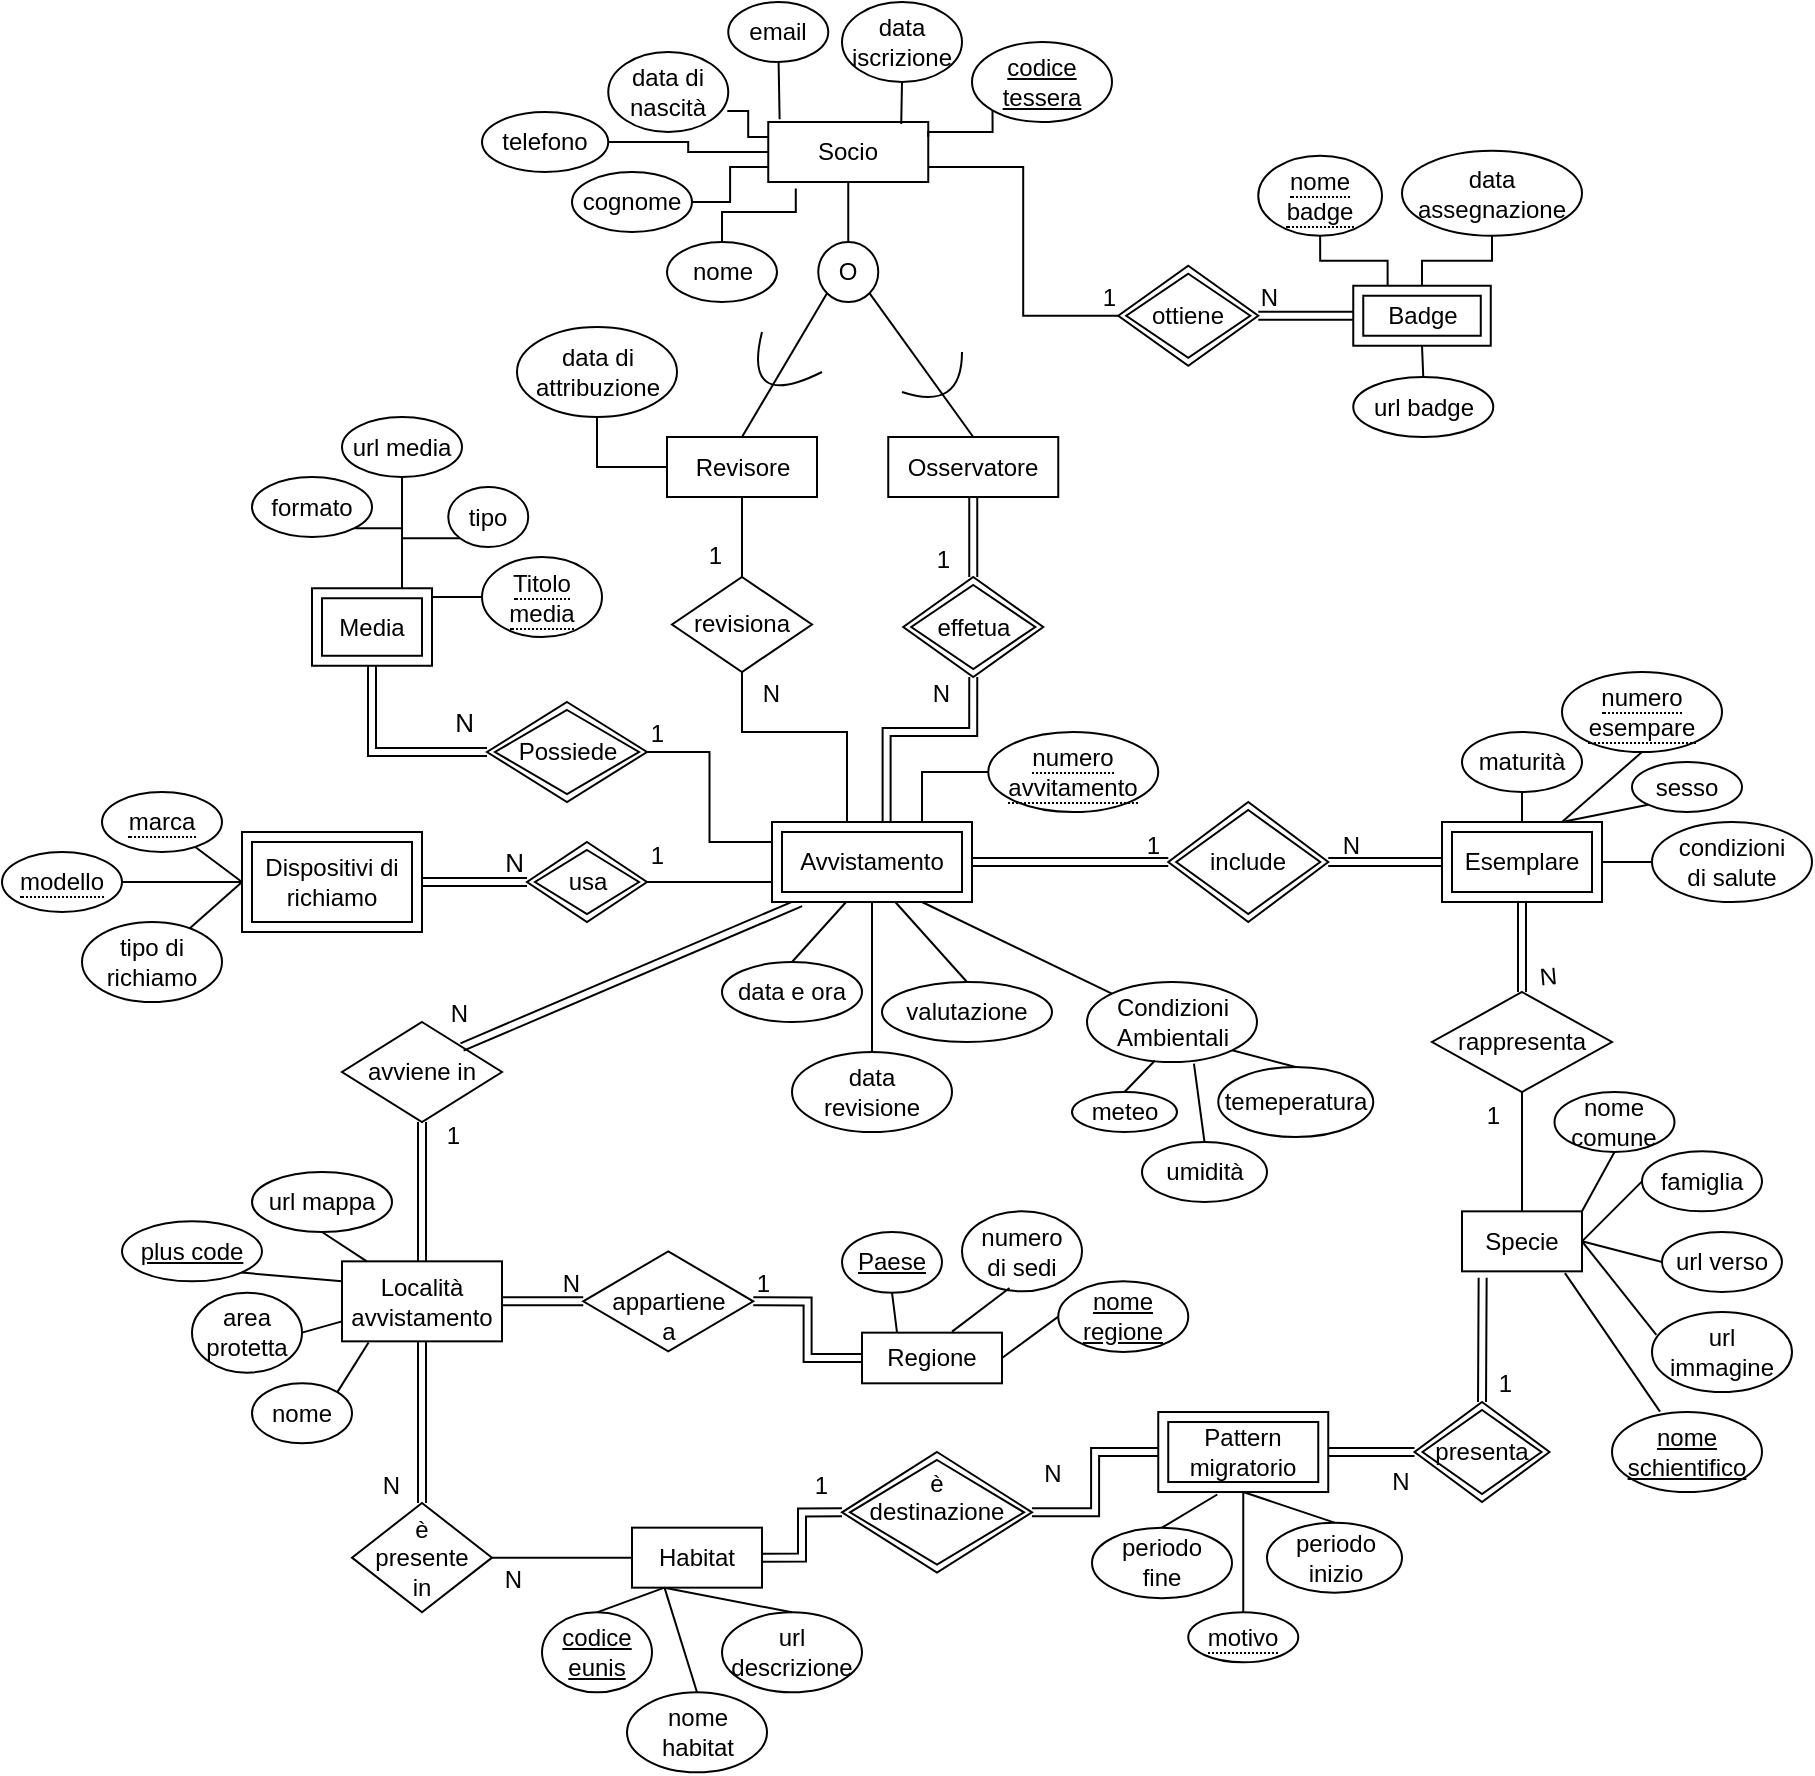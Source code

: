 <mxfile version="28.0.9" pages="4">
  <diagram name="Page-1" id="-lWzbQVVh6VAtObtMN5t">
    <mxGraphModel dx="1916" dy="654" grid="1" gridSize="10" guides="1" tooltips="1" connect="1" arrows="1" fold="1" page="1" pageScale="1" pageWidth="850" pageHeight="1100" math="0" shadow="0">
      <root>
        <mxCell id="0" />
        <mxCell id="1" parent="0" />
        <mxCell id="biBIcMgOvQUYCyqdAZqE-1" value="&lt;font&gt;Socio&lt;/font&gt;" style="whiteSpace=wrap;html=1;align=center;" parent="1" vertex="1">
          <mxGeometry x="263.13" y="65" width="80" height="30" as="geometry" />
        </mxCell>
        <mxCell id="biBIcMgOvQUYCyqdAZqE-2" value="" style="endArrow=none;html=1;rounded=0;exitX=0.5;exitY=1;exitDx=0;exitDy=0;" parent="1" source="biBIcMgOvQUYCyqdAZqE-1" target="biBIcMgOvQUYCyqdAZqE-3" edge="1">
          <mxGeometry relative="1" as="geometry">
            <mxPoint x="223.13" y="275" as="sourcePoint" />
            <mxPoint x="323.13" y="185" as="targetPoint" />
          </mxGeometry>
        </mxCell>
        <mxCell id="biBIcMgOvQUYCyqdAZqE-3" value="O" style="ellipse;whiteSpace=wrap;html=1;aspect=fixed;" parent="1" vertex="1">
          <mxGeometry x="288.13" y="125" width="30" height="30" as="geometry" />
        </mxCell>
        <mxCell id="biBIcMgOvQUYCyqdAZqE-5" value="" style="endArrow=none;html=1;rounded=0;entryX=0;entryY=1;entryDx=0;entryDy=0;exitX=0.5;exitY=0;exitDx=0;exitDy=0;" parent="1" source="biBIcMgOvQUYCyqdAZqE-6" target="biBIcMgOvQUYCyqdAZqE-3" edge="1">
          <mxGeometry width="50" height="50" relative="1" as="geometry">
            <mxPoint x="250" y="230" as="sourcePoint" />
            <mxPoint x="360" y="190" as="targetPoint" />
          </mxGeometry>
        </mxCell>
        <mxCell id="biBIcMgOvQUYCyqdAZqE-6" value="Revisore" style="rounded=0;whiteSpace=wrap;html=1;" parent="1" vertex="1">
          <mxGeometry x="212.5" y="222.5" width="75" height="30" as="geometry" />
        </mxCell>
        <mxCell id="biBIcMgOvQUYCyqdAZqE-7" value="Osservatore" style="rounded=0;whiteSpace=wrap;html=1;" parent="1" vertex="1">
          <mxGeometry x="323.13" y="222.5" width="85" height="30" as="geometry" />
        </mxCell>
        <mxCell id="biBIcMgOvQUYCyqdAZqE-8" value="" style="endArrow=none;html=1;rounded=0;entryX=0.5;entryY=0;entryDx=0;entryDy=0;exitX=1;exitY=1;exitDx=0;exitDy=0;" parent="1" source="biBIcMgOvQUYCyqdAZqE-3" target="biBIcMgOvQUYCyqdAZqE-7" edge="1">
          <mxGeometry width="50" height="50" relative="1" as="geometry">
            <mxPoint x="310" y="240" as="sourcePoint" />
            <mxPoint x="360" y="190" as="targetPoint" />
          </mxGeometry>
        </mxCell>
        <mxCell id="biBIcMgOvQUYCyqdAZqE-14" value="revisiona" style="shape=rhombus;perimeter=rhombusPerimeter;whiteSpace=wrap;html=1;align=center;" parent="1" vertex="1">
          <mxGeometry x="215" y="292.5" width="70" height="47.5" as="geometry" />
        </mxCell>
        <mxCell id="NWJgIK_oHAW2l3-DAgLM-14" value="" style="endArrow=none;html=1;rounded=0;fontSize=12;startSize=8;endSize=8;entryX=0.5;entryY=1;entryDx=0;entryDy=0;exitX=0.25;exitY=0;exitDx=0;exitDy=0;edgeStyle=orthogonalEdgeStyle;" parent="1" target="biBIcMgOvQUYCyqdAZqE-14" edge="1">
          <mxGeometry relative="1" as="geometry">
            <mxPoint x="302.5" y="415" as="sourcePoint" />
            <mxPoint x="642.5" y="510" as="targetPoint" />
            <Array as="points">
              <mxPoint x="302" y="370" />
              <mxPoint x="250" y="370" />
            </Array>
          </mxGeometry>
        </mxCell>
        <mxCell id="NWJgIK_oHAW2l3-DAgLM-15" value="&lt;font style=&quot;font-size: 12px;&quot;&gt;N&lt;/font&gt;" style="resizable=0;html=1;whiteSpace=wrap;align=right;verticalAlign=bottom;fontSize=15;" parent="NWJgIK_oHAW2l3-DAgLM-14" connectable="0" vertex="1">
          <mxGeometry x="1" relative="1" as="geometry">
            <mxPoint x="20" y="20" as="offset" />
          </mxGeometry>
        </mxCell>
        <mxCell id="NWJgIK_oHAW2l3-DAgLM-20" value="Esemplare" style="shape=ext;margin=3;double=1;whiteSpace=wrap;html=1;align=center;" parent="1" vertex="1">
          <mxGeometry x="600" y="415" width="80" height="40" as="geometry" />
        </mxCell>
        <mxCell id="NWJgIK_oHAW2l3-DAgLM-22" value="include" style="shape=rhombus;double=1;perimeter=rhombusPerimeter;whiteSpace=wrap;html=1;align=center;" parent="1" vertex="1">
          <mxGeometry x="463.13" y="405" width="80" height="60" as="geometry" />
        </mxCell>
        <mxCell id="NWJgIK_oHAW2l3-DAgLM-34" value="" style="shape=link;html=1;rounded=0;fontSize=12;startSize=8;endSize=8;exitX=0.573;exitY=0.027;exitDx=0;exitDy=0;entryX=0.5;entryY=1;entryDx=0;entryDy=0;exitPerimeter=0;edgeStyle=orthogonalEdgeStyle;" parent="1" source="g17DeLx2RG56kNjT_mN6-2" target="g17DeLx2RG56kNjT_mN6-4" edge="1">
          <mxGeometry relative="1" as="geometry">
            <mxPoint x="340" y="410" as="sourcePoint" />
            <mxPoint x="380" y="310" as="targetPoint" />
            <Array as="points">
              <mxPoint x="322" y="370" />
              <mxPoint x="366" y="370" />
            </Array>
          </mxGeometry>
        </mxCell>
        <mxCell id="NWJgIK_oHAW2l3-DAgLM-35" value="N" style="resizable=0;html=1;whiteSpace=wrap;align=right;verticalAlign=bottom;" parent="NWJgIK_oHAW2l3-DAgLM-34" connectable="0" vertex="1">
          <mxGeometry x="1" relative="1" as="geometry">
            <mxPoint x="-10" y="17" as="offset" />
          </mxGeometry>
        </mxCell>
        <mxCell id="NWJgIK_oHAW2l3-DAgLM-38" value="" style="shape=link;html=1;rounded=0;fontSize=12;startSize=8;endSize=8;curved=1;exitX=0;exitY=0.5;exitDx=0;exitDy=0;" parent="1" source="NWJgIK_oHAW2l3-DAgLM-20" target="NWJgIK_oHAW2l3-DAgLM-22" edge="1">
          <mxGeometry relative="1" as="geometry">
            <mxPoint x="370" y="590" as="sourcePoint" />
            <mxPoint x="530" y="590" as="targetPoint" />
          </mxGeometry>
        </mxCell>
        <mxCell id="NWJgIK_oHAW2l3-DAgLM-39" value="N" style="resizable=0;html=1;whiteSpace=wrap;align=right;verticalAlign=bottom;" parent="NWJgIK_oHAW2l3-DAgLM-38" connectable="0" vertex="1">
          <mxGeometry x="1" relative="1" as="geometry">
            <mxPoint x="17" as="offset" />
          </mxGeometry>
        </mxCell>
        <mxCell id="NWJgIK_oHAW2l3-DAgLM-40" value="" style="shape=link;html=1;rounded=0;fontSize=12;startSize=8;endSize=8;curved=1;entryX=0;entryY=0.5;entryDx=0;entryDy=0;exitX=1;exitY=0.5;exitDx=0;exitDy=0;" parent="1" source="g17DeLx2RG56kNjT_mN6-2" target="NWJgIK_oHAW2l3-DAgLM-22" edge="1">
          <mxGeometry relative="1" as="geometry">
            <mxPoint x="380" y="435" as="sourcePoint" />
            <mxPoint x="530" y="590" as="targetPoint" />
          </mxGeometry>
        </mxCell>
        <mxCell id="NWJgIK_oHAW2l3-DAgLM-41" value="1" style="resizable=0;html=1;whiteSpace=wrap;align=right;verticalAlign=bottom;" parent="NWJgIK_oHAW2l3-DAgLM-40" connectable="0" vertex="1">
          <mxGeometry x="1" relative="1" as="geometry">
            <mxPoint x="-3" as="offset" />
          </mxGeometry>
        </mxCell>
        <mxCell id="NWJgIK_oHAW2l3-DAgLM-42" value="Media" style="shape=ext;margin=3;double=1;whiteSpace=wrap;html=1;align=center;" parent="1" vertex="1">
          <mxGeometry x="35" y="298.13" width="60" height="38.75" as="geometry" />
        </mxCell>
        <mxCell id="NWJgIK_oHAW2l3-DAgLM-45" value="Possiede" style="shape=rhombus;double=1;perimeter=rhombusPerimeter;whiteSpace=wrap;html=1;align=center;" parent="1" vertex="1">
          <mxGeometry x="122.5" y="355" width="80" height="50" as="geometry" />
        </mxCell>
        <mxCell id="NWJgIK_oHAW2l3-DAgLM-46" value="" style="shape=link;html=1;rounded=0;fontSize=12;startSize=8;endSize=8;exitX=0.5;exitY=1;exitDx=0;exitDy=0;entryX=0;entryY=0.5;entryDx=0;entryDy=0;edgeStyle=orthogonalEdgeStyle;" parent="1" source="NWJgIK_oHAW2l3-DAgLM-42" target="NWJgIK_oHAW2l3-DAgLM-45" edge="1">
          <mxGeometry relative="1" as="geometry">
            <mxPoint x="30" y="345.63" as="sourcePoint" />
            <mxPoint x="90" y="374.37" as="targetPoint" />
          </mxGeometry>
        </mxCell>
        <mxCell id="NWJgIK_oHAW2l3-DAgLM-47" value="N" style="resizable=0;html=1;whiteSpace=wrap;align=right;verticalAlign=bottom;fontSize=13;" parent="NWJgIK_oHAW2l3-DAgLM-46" connectable="0" vertex="1">
          <mxGeometry x="1" relative="1" as="geometry">
            <mxPoint x="-5" y="-5" as="offset" />
          </mxGeometry>
        </mxCell>
        <mxCell id="NWJgIK_oHAW2l3-DAgLM-48" value="" style="endArrow=none;html=1;rounded=0;fontSize=12;startSize=8;endSize=8;entryX=1;entryY=0.5;entryDx=0;entryDy=0;exitX=0;exitY=0.25;exitDx=0;exitDy=0;edgeStyle=orthogonalEdgeStyle;" parent="1" source="g17DeLx2RG56kNjT_mN6-2" target="NWJgIK_oHAW2l3-DAgLM-45" edge="1">
          <mxGeometry relative="1" as="geometry">
            <mxPoint x="265" y="435" as="sourcePoint" />
            <mxPoint x="140" y="560" as="targetPoint" />
          </mxGeometry>
        </mxCell>
        <mxCell id="NWJgIK_oHAW2l3-DAgLM-49" value="&lt;font style=&quot;font-size: 12px;&quot;&gt;1&lt;/font&gt;" style="resizable=0;html=1;whiteSpace=wrap;align=right;verticalAlign=bottom;fontSize=15;" parent="NWJgIK_oHAW2l3-DAgLM-48" connectable="0" vertex="1">
          <mxGeometry x="1" relative="1" as="geometry">
            <mxPoint x="10" as="offset" />
          </mxGeometry>
        </mxCell>
        <mxCell id="NWJgIK_oHAW2l3-DAgLM-50" value="Dispositivi di richiamo" style="shape=ext;margin=3;double=1;whiteSpace=wrap;html=1;align=center;" parent="1" vertex="1">
          <mxGeometry y="420" width="90" height="50" as="geometry" />
        </mxCell>
        <mxCell id="NWJgIK_oHAW2l3-DAgLM-55" value="usa" style="shape=rhombus;double=1;perimeter=rhombusPerimeter;whiteSpace=wrap;html=1;align=center;" parent="1" vertex="1">
          <mxGeometry x="142.5" y="425" width="60" height="40" as="geometry" />
        </mxCell>
        <mxCell id="NWJgIK_oHAW2l3-DAgLM-58" value="" style="endArrow=none;html=1;rounded=0;fontSize=12;startSize=8;endSize=8;curved=1;entryX=1;entryY=0.5;entryDx=0;entryDy=0;exitX=0;exitY=0.75;exitDx=0;exitDy=0;" parent="1" source="g17DeLx2RG56kNjT_mN6-2" target="NWJgIK_oHAW2l3-DAgLM-55" edge="1">
          <mxGeometry relative="1" as="geometry">
            <mxPoint x="265" y="447.5" as="sourcePoint" />
            <mxPoint x="90" y="610" as="targetPoint" />
          </mxGeometry>
        </mxCell>
        <mxCell id="NWJgIK_oHAW2l3-DAgLM-59" value="1" style="resizable=0;html=1;whiteSpace=wrap;align=right;verticalAlign=bottom;" parent="NWJgIK_oHAW2l3-DAgLM-58" connectable="0" vertex="1">
          <mxGeometry x="1" relative="1" as="geometry">
            <mxPoint x="10" y="-5" as="offset" />
          </mxGeometry>
        </mxCell>
        <mxCell id="NWJgIK_oHAW2l3-DAgLM-65" value="Località avvistamento" style="whiteSpace=wrap;html=1;align=center;" parent="1" vertex="1">
          <mxGeometry x="50" y="634.67" width="80" height="40" as="geometry" />
        </mxCell>
        <mxCell id="NWJgIK_oHAW2l3-DAgLM-68" value="avviene in" style="shape=rhombus;perimeter=rhombusPerimeter;whiteSpace=wrap;html=1;align=center;" parent="1" vertex="1">
          <mxGeometry x="50" y="515" width="80" height="50" as="geometry" />
        </mxCell>
        <mxCell id="NWJgIK_oHAW2l3-DAgLM-69" value="" style="shape=link;html=1;rounded=0;fontSize=12;startSize=8;endSize=8;exitX=0.143;exitY=1.006;exitDx=0;exitDy=0;entryX=1;entryY=0;entryDx=0;entryDy=0;exitPerimeter=0;" parent="1" source="g17DeLx2RG56kNjT_mN6-2" target="NWJgIK_oHAW2l3-DAgLM-68" edge="1">
          <mxGeometry relative="1" as="geometry">
            <mxPoint x="290" y="460" as="sourcePoint" />
            <mxPoint x="390" y="530" as="targetPoint" />
          </mxGeometry>
        </mxCell>
        <mxCell id="NWJgIK_oHAW2l3-DAgLM-70" value="N" style="resizable=0;html=1;whiteSpace=wrap;align=right;verticalAlign=bottom;" parent="NWJgIK_oHAW2l3-DAgLM-69" connectable="0" vertex="1">
          <mxGeometry x="1" relative="1" as="geometry">
            <mxPoint x="4" y="-8" as="offset" />
          </mxGeometry>
        </mxCell>
        <mxCell id="NWJgIK_oHAW2l3-DAgLM-74" value="&lt;div&gt;&lt;br&gt;&lt;/div&gt;&lt;div&gt;appartiene&lt;/div&gt;&lt;div&gt;a&lt;/div&gt;" style="shape=rhombus;perimeter=rhombusPerimeter;whiteSpace=wrap;html=1;align=center;" parent="1" vertex="1">
          <mxGeometry x="170.63" y="629.67" width="85" height="50" as="geometry" />
        </mxCell>
        <mxCell id="NWJgIK_oHAW2l3-DAgLM-75" value="" style="shape=link;html=1;rounded=0;fontSize=12;startSize=8;endSize=8;curved=1;entryX=0;entryY=0.5;entryDx=0;entryDy=0;exitX=1;exitY=0.5;exitDx=0;exitDy=0;" parent="1" source="NWJgIK_oHAW2l3-DAgLM-65" target="NWJgIK_oHAW2l3-DAgLM-74" edge="1">
          <mxGeometry relative="1" as="geometry">
            <mxPoint x="-40" y="579.67" as="sourcePoint" />
            <mxPoint x="120" y="579.67" as="targetPoint" />
          </mxGeometry>
        </mxCell>
        <mxCell id="NWJgIK_oHAW2l3-DAgLM-76" value="N" style="resizable=0;html=1;whiteSpace=wrap;align=right;verticalAlign=bottom;" parent="NWJgIK_oHAW2l3-DAgLM-75" connectable="0" vertex="1">
          <mxGeometry x="1" relative="1" as="geometry">
            <mxPoint as="offset" />
          </mxGeometry>
        </mxCell>
        <mxCell id="NWJgIK_oHAW2l3-DAgLM-77" value="Regione" style="whiteSpace=wrap;html=1;align=center;" parent="1" vertex="1">
          <mxGeometry x="310" y="670.33" width="70" height="25.33" as="geometry" />
        </mxCell>
        <mxCell id="NWJgIK_oHAW2l3-DAgLM-78" value="" style="shape=link;html=1;rounded=0;fontSize=12;startSize=8;endSize=8;exitX=0;exitY=0.5;exitDx=0;exitDy=0;entryX=1;entryY=0.5;entryDx=0;entryDy=0;edgeStyle=orthogonalEdgeStyle;" parent="1" source="NWJgIK_oHAW2l3-DAgLM-77" target="NWJgIK_oHAW2l3-DAgLM-74" edge="1">
          <mxGeometry relative="1" as="geometry">
            <mxPoint x="-75" y="694.68" as="sourcePoint" />
            <mxPoint x="270" y="660" as="targetPoint" />
          </mxGeometry>
        </mxCell>
        <mxCell id="NWJgIK_oHAW2l3-DAgLM-79" value="1" style="resizable=0;html=1;whiteSpace=wrap;align=right;verticalAlign=bottom;" parent="NWJgIK_oHAW2l3-DAgLM-78" connectable="0" vertex="1">
          <mxGeometry x="1" relative="1" as="geometry">
            <mxPoint x="10" as="offset" />
          </mxGeometry>
        </mxCell>
        <mxCell id="NWJgIK_oHAW2l3-DAgLM-85" value="" style="shape=link;html=1;rounded=0;fontSize=12;startSize=8;endSize=8;curved=1;entryX=0.5;entryY=1;entryDx=0;entryDy=0;exitX=0.5;exitY=0;exitDx=0;exitDy=0;" parent="1" source="NWJgIK_oHAW2l3-DAgLM-65" target="NWJgIK_oHAW2l3-DAgLM-68" edge="1">
          <mxGeometry relative="1" as="geometry">
            <mxPoint x="70" y="627.67" as="sourcePoint" />
            <mxPoint x="230" y="539.67" as="targetPoint" />
          </mxGeometry>
        </mxCell>
        <mxCell id="NWJgIK_oHAW2l3-DAgLM-86" value="1" style="resizable=0;html=1;whiteSpace=wrap;align=right;verticalAlign=bottom;" parent="NWJgIK_oHAW2l3-DAgLM-85" connectable="0" vertex="1">
          <mxGeometry x="1" relative="1" as="geometry">
            <mxPoint x="20" y="15" as="offset" />
          </mxGeometry>
        </mxCell>
        <mxCell id="NWJgIK_oHAW2l3-DAgLM-88" value="rappresenta" style="shape=rhombus;perimeter=rhombusPerimeter;whiteSpace=wrap;html=1;align=center;" parent="1" vertex="1">
          <mxGeometry x="595" y="500" width="90" height="50" as="geometry" />
        </mxCell>
        <mxCell id="NWJgIK_oHAW2l3-DAgLM-89" value="Specie" style="whiteSpace=wrap;html=1;align=center;" parent="1" vertex="1">
          <mxGeometry x="610" y="609.67" width="60" height="30" as="geometry" />
        </mxCell>
        <mxCell id="NWJgIK_oHAW2l3-DAgLM-92" value="Habitat" style="whiteSpace=wrap;html=1;align=center;" parent="1" vertex="1">
          <mxGeometry x="195" y="767.83" width="65" height="30" as="geometry" />
        </mxCell>
        <mxCell id="NWJgIK_oHAW2l3-DAgLM-95" value="&lt;div&gt;è&lt;/div&gt;&lt;div&gt;presente&lt;/div&gt;&lt;div&gt;in&lt;/div&gt;" style="shape=rhombus;perimeter=rhombusPerimeter;whiteSpace=wrap;html=1;align=center;" parent="1" vertex="1">
          <mxGeometry x="55" y="755.49" width="70" height="54.67" as="geometry" />
        </mxCell>
        <mxCell id="NWJgIK_oHAW2l3-DAgLM-98" value="" style="shape=link;html=1;rounded=0;fontSize=12;startSize=8;endSize=8;curved=1;entryX=0.5;entryY=0;entryDx=0;entryDy=0;exitX=0.5;exitY=1;exitDx=0;exitDy=0;" parent="1" source="NWJgIK_oHAW2l3-DAgLM-20" target="NWJgIK_oHAW2l3-DAgLM-88" edge="1">
          <mxGeometry relative="1" as="geometry">
            <mxPoint x="670" y="500" as="sourcePoint" />
            <mxPoint x="420" y="530" as="targetPoint" />
          </mxGeometry>
        </mxCell>
        <mxCell id="NWJgIK_oHAW2l3-DAgLM-99" value="N" style="resizable=0;html=1;whiteSpace=wrap;align=right;verticalAlign=bottom;rotation=-5;" parent="NWJgIK_oHAW2l3-DAgLM-98" connectable="0" vertex="1">
          <mxGeometry x="1" relative="1" as="geometry">
            <mxPoint x="20" as="offset" />
          </mxGeometry>
        </mxCell>
        <mxCell id="NWJgIK_oHAW2l3-DAgLM-103" value="" style="endArrow=none;html=1;rounded=0;fontSize=12;startSize=8;endSize=8;curved=1;entryX=0.5;entryY=1;entryDx=0;entryDy=0;exitX=0.5;exitY=0;exitDx=0;exitDy=0;" parent="1" source="NWJgIK_oHAW2l3-DAgLM-89" target="NWJgIK_oHAW2l3-DAgLM-88" edge="1">
          <mxGeometry relative="1" as="geometry">
            <mxPoint x="230" y="490" as="sourcePoint" />
            <mxPoint x="390" y="490" as="targetPoint" />
          </mxGeometry>
        </mxCell>
        <mxCell id="NWJgIK_oHAW2l3-DAgLM-104" value="1" style="resizable=0;html=1;whiteSpace=wrap;align=right;verticalAlign=bottom;" parent="NWJgIK_oHAW2l3-DAgLM-103" connectable="0" vertex="1">
          <mxGeometry x="1" relative="1" as="geometry">
            <mxPoint x="-10" y="20" as="offset" />
          </mxGeometry>
        </mxCell>
        <mxCell id="NWJgIK_oHAW2l3-DAgLM-108" value="" style="shape=link;html=1;rounded=0;fontSize=12;startSize=8;endSize=8;entryX=0;entryY=0.5;entryDx=0;entryDy=0;exitX=1;exitY=0.5;exitDx=0;exitDy=0;edgeStyle=orthogonalEdgeStyle;" parent="1" source="NWJgIK_oHAW2l3-DAgLM-92" target="XxudD1XO-gn0_BYr62xt-13" edge="1">
          <mxGeometry relative="1" as="geometry">
            <mxPoint x="240" y="840" as="sourcePoint" />
            <mxPoint x="435" y="699.67" as="targetPoint" />
          </mxGeometry>
        </mxCell>
        <mxCell id="NWJgIK_oHAW2l3-DAgLM-109" value="1" style="resizable=0;html=1;whiteSpace=wrap;align=right;verticalAlign=bottom;" parent="NWJgIK_oHAW2l3-DAgLM-108" connectable="0" vertex="1">
          <mxGeometry x="1" relative="1" as="geometry">
            <mxPoint x="-5" y="-5" as="offset" />
          </mxGeometry>
        </mxCell>
        <mxCell id="NWJgIK_oHAW2l3-DAgLM-112" value="Badge" style="shape=ext;margin=3;double=1;whiteSpace=wrap;html=1;align=center;" parent="1" vertex="1">
          <mxGeometry x="555.63" y="146.87" width="68.75" height="30" as="geometry" />
        </mxCell>
        <mxCell id="NWJgIK_oHAW2l3-DAgLM-113" value="ottiene" style="shape=rhombus;double=1;perimeter=rhombusPerimeter;whiteSpace=wrap;html=1;align=center;" parent="1" vertex="1">
          <mxGeometry x="438.13" y="136.87" width="70" height="50" as="geometry" />
        </mxCell>
        <mxCell id="NWJgIK_oHAW2l3-DAgLM-116" value="" style="shape=link;html=1;rounded=0;fontSize=12;startSize=8;endSize=8;curved=1;entryX=1;entryY=0.5;entryDx=0;entryDy=0;exitX=0;exitY=0.5;exitDx=0;exitDy=0;" parent="1" source="NWJgIK_oHAW2l3-DAgLM-112" target="NWJgIK_oHAW2l3-DAgLM-113" edge="1">
          <mxGeometry relative="1" as="geometry">
            <mxPoint x="200" y="331.87" as="sourcePoint" />
            <mxPoint x="360" y="331.87" as="targetPoint" />
          </mxGeometry>
        </mxCell>
        <mxCell id="NWJgIK_oHAW2l3-DAgLM-117" value="N" style="resizable=0;html=1;whiteSpace=wrap;align=right;verticalAlign=bottom;" parent="NWJgIK_oHAW2l3-DAgLM-116" connectable="0" vertex="1">
          <mxGeometry x="1" relative="1" as="geometry">
            <mxPoint x="11" as="offset" />
          </mxGeometry>
        </mxCell>
        <mxCell id="NWJgIK_oHAW2l3-DAgLM-121" value="" style="endArrow=none;html=1;rounded=0;fontSize=12;startSize=8;endSize=8;entryX=0;entryY=0.5;entryDx=0;entryDy=0;exitX=1;exitY=0.75;exitDx=0;exitDy=0;edgeStyle=orthogonalEdgeStyle;" parent="1" source="biBIcMgOvQUYCyqdAZqE-1" target="NWJgIK_oHAW2l3-DAgLM-113" edge="1">
          <mxGeometry relative="1" as="geometry">
            <mxPoint x="440" y="200" as="sourcePoint" />
            <mxPoint x="390" y="370" as="targetPoint" />
          </mxGeometry>
        </mxCell>
        <mxCell id="NWJgIK_oHAW2l3-DAgLM-122" value="1" style="resizable=0;html=1;whiteSpace=wrap;align=right;verticalAlign=bottom;" parent="NWJgIK_oHAW2l3-DAgLM-121" connectable="0" vertex="1">
          <mxGeometry x="1" relative="1" as="geometry" />
        </mxCell>
        <mxCell id="NWJgIK_oHAW2l3-DAgLM-129" value="" style="shape=link;html=1;rounded=0;fontSize=12;startSize=8;endSize=8;curved=1;exitX=0.172;exitY=1.106;exitDx=0;exitDy=0;entryX=0.5;entryY=0;entryDx=0;entryDy=0;exitPerimeter=0;" parent="1" source="NWJgIK_oHAW2l3-DAgLM-89" target="XxudD1XO-gn0_BYr62xt-9" edge="1">
          <mxGeometry relative="1" as="geometry">
            <mxPoint x="560" y="930" as="sourcePoint" />
            <mxPoint x="580" y="750" as="targetPoint" />
          </mxGeometry>
        </mxCell>
        <mxCell id="NWJgIK_oHAW2l3-DAgLM-130" value="1" style="resizable=0;html=1;whiteSpace=wrap;align=right;verticalAlign=bottom;" parent="NWJgIK_oHAW2l3-DAgLM-129" connectable="0" vertex="1">
          <mxGeometry x="1" relative="1" as="geometry">
            <mxPoint x="16" as="offset" />
          </mxGeometry>
        </mxCell>
        <mxCell id="NWJgIK_oHAW2l3-DAgLM-137" value="" style="shape=link;html=1;rounded=0;fontSize=12;startSize=8;endSize=8;curved=1;entryX=0.5;entryY=0;entryDx=0;entryDy=0;exitX=0.5;exitY=1;exitDx=0;exitDy=0;" parent="1" source="NWJgIK_oHAW2l3-DAgLM-65" target="NWJgIK_oHAW2l3-DAgLM-95" edge="1">
          <mxGeometry relative="1" as="geometry">
            <mxPoint x="190" y="529.67" as="sourcePoint" />
            <mxPoint x="92.5" y="810.0" as="targetPoint" />
          </mxGeometry>
        </mxCell>
        <mxCell id="NWJgIK_oHAW2l3-DAgLM-138" value="N" style="resizable=0;html=1;whiteSpace=wrap;align=right;verticalAlign=bottom;" parent="NWJgIK_oHAW2l3-DAgLM-137" connectable="0" vertex="1">
          <mxGeometry x="1" relative="1" as="geometry">
            <mxPoint x="-10" as="offset" />
          </mxGeometry>
        </mxCell>
        <mxCell id="NWJgIK_oHAW2l3-DAgLM-141" value="" style="shape=link;html=1;rounded=0;fontSize=12;startSize=8;endSize=8;curved=1;entryX=0.5;entryY=0;entryDx=0;entryDy=0;exitX=0.5;exitY=1;exitDx=0;exitDy=0;" parent="1" source="biBIcMgOvQUYCyqdAZqE-7" target="g17DeLx2RG56kNjT_mN6-4" edge="1">
          <mxGeometry relative="1" as="geometry">
            <mxPoint x="230" y="460" as="sourcePoint" />
            <mxPoint x="380" y="260" as="targetPoint" />
          </mxGeometry>
        </mxCell>
        <mxCell id="NWJgIK_oHAW2l3-DAgLM-142" value="1" style="resizable=0;html=1;whiteSpace=wrap;align=right;verticalAlign=bottom;" parent="NWJgIK_oHAW2l3-DAgLM-141" connectable="0" vertex="1">
          <mxGeometry x="1" relative="1" as="geometry">
            <mxPoint x="-10" as="offset" />
          </mxGeometry>
        </mxCell>
        <mxCell id="NWJgIK_oHAW2l3-DAgLM-143" value="" style="endArrow=none;html=1;rounded=0;fontSize=12;startSize=8;endSize=8;curved=1;" parent="1" source="biBIcMgOvQUYCyqdAZqE-6" target="biBIcMgOvQUYCyqdAZqE-14" edge="1">
          <mxGeometry relative="1" as="geometry">
            <mxPoint x="242.5" y="460" as="sourcePoint" />
            <mxPoint x="402.5" y="460" as="targetPoint" />
          </mxGeometry>
        </mxCell>
        <mxCell id="NWJgIK_oHAW2l3-DAgLM-144" value="1" style="resizable=0;html=1;whiteSpace=wrap;align=right;verticalAlign=bottom;" parent="NWJgIK_oHAW2l3-DAgLM-143" connectable="0" vertex="1">
          <mxGeometry x="1" relative="1" as="geometry">
            <mxPoint x="-9" y="-2" as="offset" />
          </mxGeometry>
        </mxCell>
        <mxCell id="NWJgIK_oHAW2l3-DAgLM-148" value="" style="endArrow=none;html=1;rounded=0;fontSize=12;startSize=8;endSize=8;curved=1;exitX=0;exitY=0.5;exitDx=0;exitDy=0;entryX=1;entryY=0.5;entryDx=0;entryDy=0;" parent="1" source="NWJgIK_oHAW2l3-DAgLM-92" target="NWJgIK_oHAW2l3-DAgLM-95" edge="1">
          <mxGeometry relative="1" as="geometry">
            <mxPoint x="282.5" y="610.33" as="sourcePoint" />
            <mxPoint x="442.5" y="610.33" as="targetPoint" />
          </mxGeometry>
        </mxCell>
        <mxCell id="NWJgIK_oHAW2l3-DAgLM-149" value="N" style="resizable=0;html=1;whiteSpace=wrap;align=right;verticalAlign=bottom;" parent="NWJgIK_oHAW2l3-DAgLM-148" connectable="0" vertex="1">
          <mxGeometry x="1" relative="1" as="geometry">
            <mxPoint x="16" y="20" as="offset" />
          </mxGeometry>
        </mxCell>
        <mxCell id="NWJgIK_oHAW2l3-DAgLM-150" value="&lt;div&gt;&lt;span style=&quot;border-bottom: 1px dotted;&quot;&gt;motivo&lt;/span&gt;&lt;/div&gt;" style="ellipse;whiteSpace=wrap;html=1;align=center;" parent="1" vertex="1">
          <mxGeometry x="473.13" y="810.16" width="55" height="25" as="geometry" />
        </mxCell>
        <mxCell id="NWJgIK_oHAW2l3-DAgLM-158" value="" style="endArrow=none;html=1;rounded=0;fontSize=12;startSize=8;endSize=8;curved=1;entryX=0.5;entryY=1;entryDx=0;entryDy=0;exitX=0.5;exitY=0;exitDx=0;exitDy=0;" parent="1" source="NWJgIK_oHAW2l3-DAgLM-150" target="XxudD1XO-gn0_BYr62xt-2" edge="1">
          <mxGeometry relative="1" as="geometry">
            <mxPoint x="368.13" y="460" as="sourcePoint" />
            <mxPoint x="498.13" y="560" as="targetPoint" />
          </mxGeometry>
        </mxCell>
        <mxCell id="NWJgIK_oHAW2l3-DAgLM-159" value="&lt;div&gt;periodo&lt;/div&gt;&lt;div&gt;inizio&lt;/div&gt;" style="ellipse;whiteSpace=wrap;html=1;align=center;" parent="1" vertex="1">
          <mxGeometry x="512.5" y="765.33" width="67.5" height="35" as="geometry" />
        </mxCell>
        <mxCell id="NWJgIK_oHAW2l3-DAgLM-160" value="&lt;div&gt;periodo&lt;/div&gt;&lt;div&gt;fine&lt;/div&gt;" style="ellipse;whiteSpace=wrap;html=1;align=center;" parent="1" vertex="1">
          <mxGeometry x="425" y="767.83" width="70" height="35.33" as="geometry" />
        </mxCell>
        <mxCell id="NWJgIK_oHAW2l3-DAgLM-161" value="" style="endArrow=none;html=1;rounded=0;fontSize=12;startSize=8;endSize=8;curved=1;exitX=0.5;exitY=0;exitDx=0;exitDy=0;entryX=0.347;entryY=1.031;entryDx=0;entryDy=0;entryPerimeter=0;" parent="1" source="NWJgIK_oHAW2l3-DAgLM-160" target="XxudD1XO-gn0_BYr62xt-2" edge="1">
          <mxGeometry relative="1" as="geometry">
            <mxPoint x="453.13" y="635" as="sourcePoint" />
            <mxPoint x="498.13" y="560" as="targetPoint" />
          </mxGeometry>
        </mxCell>
        <mxCell id="NWJgIK_oHAW2l3-DAgLM-162" value="" style="endArrow=none;html=1;rounded=0;fontSize=12;startSize=8;endSize=8;curved=1;exitX=0.5;exitY=1;exitDx=0;exitDy=0;entryX=0.5;entryY=0;entryDx=0;entryDy=0;" parent="1" source="XxudD1XO-gn0_BYr62xt-2" target="NWJgIK_oHAW2l3-DAgLM-159" edge="1">
          <mxGeometry relative="1" as="geometry">
            <mxPoint x="498.13" y="560" as="sourcePoint" />
            <mxPoint x="528.13" y="460" as="targetPoint" />
          </mxGeometry>
        </mxCell>
        <mxCell id="vNQW8cHHqiP5MQDjm-Rf-8" style="edgeStyle=orthogonalEdgeStyle;rounded=0;orthogonalLoop=1;jettySize=auto;html=1;exitX=0;exitY=1;exitDx=0;exitDy=0;entryX=0.75;entryY=0;entryDx=0;entryDy=0;fontSize=12;startSize=8;endSize=8;endArrow=none;endFill=0;" edge="1" parent="1" source="NWJgIK_oHAW2l3-DAgLM-164" target="NWJgIK_oHAW2l3-DAgLM-42">
          <mxGeometry relative="1" as="geometry" />
        </mxCell>
        <mxCell id="NWJgIK_oHAW2l3-DAgLM-164" value="tipo" style="ellipse;whiteSpace=wrap;html=1;align=center;" parent="1" vertex="1">
          <mxGeometry x="103.13" y="247.5" width="40" height="30" as="geometry" />
        </mxCell>
        <mxCell id="vNQW8cHHqiP5MQDjm-Rf-9" style="edgeStyle=orthogonalEdgeStyle;rounded=0;orthogonalLoop=1;jettySize=auto;html=1;entryX=0.75;entryY=0;entryDx=0;entryDy=0;fontSize=12;startSize=8;endSize=8;endArrow=none;endFill=0;" edge="1" parent="1" source="NWJgIK_oHAW2l3-DAgLM-165" target="NWJgIK_oHAW2l3-DAgLM-42">
          <mxGeometry relative="1" as="geometry" />
        </mxCell>
        <mxCell id="NWJgIK_oHAW2l3-DAgLM-165" value="url media" style="ellipse;whiteSpace=wrap;html=1;align=center;" parent="1" vertex="1">
          <mxGeometry x="50" y="212.5" width="60" height="30" as="geometry" />
        </mxCell>
        <mxCell id="vNQW8cHHqiP5MQDjm-Rf-6" style="edgeStyle=orthogonalEdgeStyle;rounded=0;orthogonalLoop=1;jettySize=auto;html=1;exitX=1;exitY=1;exitDx=0;exitDy=0;entryX=0.75;entryY=0;entryDx=0;entryDy=0;fontSize=12;startSize=8;endSize=8;endArrow=none;endFill=0;" edge="1" parent="1" source="NWJgIK_oHAW2l3-DAgLM-166" target="NWJgIK_oHAW2l3-DAgLM-42">
          <mxGeometry relative="1" as="geometry" />
        </mxCell>
        <mxCell id="NWJgIK_oHAW2l3-DAgLM-166" value="formato" style="ellipse;whiteSpace=wrap;html=1;align=center;" parent="1" vertex="1">
          <mxGeometry x="5" y="242.5" width="60" height="30" as="geometry" />
        </mxCell>
        <mxCell id="NWJgIK_oHAW2l3-DAgLM-173" value="maturità" style="ellipse;whiteSpace=wrap;html=1;align=center;" parent="1" vertex="1">
          <mxGeometry x="610" y="370" width="60" height="30" as="geometry" />
        </mxCell>
        <mxCell id="NWJgIK_oHAW2l3-DAgLM-174" value="sesso" style="ellipse;whiteSpace=wrap;html=1;align=center;" parent="1" vertex="1">
          <mxGeometry x="695" y="385" width="55" height="25" as="geometry" />
        </mxCell>
        <mxCell id="NWJgIK_oHAW2l3-DAgLM-175" value="&lt;div&gt;condizioni&lt;/div&gt;&lt;div&gt;di salute&lt;/div&gt;" style="ellipse;whiteSpace=wrap;html=1;align=center;" parent="1" vertex="1">
          <mxGeometry x="705" y="415" width="80" height="40" as="geometry" />
        </mxCell>
        <mxCell id="NWJgIK_oHAW2l3-DAgLM-180" value="" style="endArrow=none;html=1;rounded=0;fontSize=12;startSize=8;endSize=8;curved=1;exitX=0.5;exitY=1;exitDx=0;exitDy=0;entryX=0.75;entryY=0;entryDx=0;entryDy=0;" parent="1" source="NWJgIK_oHAW2l3-DAgLM-185" target="NWJgIK_oHAW2l3-DAgLM-20" edge="1">
          <mxGeometry relative="1" as="geometry">
            <mxPoint x="600" y="361" as="sourcePoint" />
            <mxPoint x="620" y="410" as="targetPoint" />
          </mxGeometry>
        </mxCell>
        <mxCell id="NWJgIK_oHAW2l3-DAgLM-181" value="" style="endArrow=none;html=1;rounded=0;fontSize=12;startSize=8;endSize=8;curved=1;exitX=0.5;exitY=1;exitDx=0;exitDy=0;entryX=0.5;entryY=0;entryDx=0;entryDy=0;" parent="1" source="NWJgIK_oHAW2l3-DAgLM-173" target="NWJgIK_oHAW2l3-DAgLM-20" edge="1">
          <mxGeometry relative="1" as="geometry">
            <mxPoint x="580" y="430" as="sourcePoint" />
            <mxPoint x="740" y="430" as="targetPoint" />
          </mxGeometry>
        </mxCell>
        <mxCell id="NWJgIK_oHAW2l3-DAgLM-182" value="" style="endArrow=none;html=1;rounded=0;fontSize=12;startSize=8;endSize=8;curved=1;entryX=0;entryY=1;entryDx=0;entryDy=0;exitX=0.75;exitY=0;exitDx=0;exitDy=0;" parent="1" source="NWJgIK_oHAW2l3-DAgLM-20" target="NWJgIK_oHAW2l3-DAgLM-174" edge="1">
          <mxGeometry relative="1" as="geometry">
            <mxPoint x="580" y="430" as="sourcePoint" />
            <mxPoint x="740" y="430" as="targetPoint" />
          </mxGeometry>
        </mxCell>
        <mxCell id="NWJgIK_oHAW2l3-DAgLM-183" value="" style="endArrow=none;html=1;rounded=0;fontSize=12;startSize=8;endSize=8;curved=1;entryX=0;entryY=0.5;entryDx=0;entryDy=0;exitX=1;exitY=0.5;exitDx=0;exitDy=0;" parent="1" source="NWJgIK_oHAW2l3-DAgLM-20" target="NWJgIK_oHAW2l3-DAgLM-175" edge="1">
          <mxGeometry relative="1" as="geometry">
            <mxPoint x="580" y="430" as="sourcePoint" />
            <mxPoint x="740" y="430" as="targetPoint" />
          </mxGeometry>
        </mxCell>
        <mxCell id="NWJgIK_oHAW2l3-DAgLM-185" value="&lt;div&gt;&lt;span style=&quot;border-bottom: 1px dotted;&quot;&gt;numero&lt;/span&gt;&lt;/div&gt;&lt;div&gt;&lt;span style=&quot;border-bottom: 1px dotted;&quot;&gt;esempare&lt;/span&gt;&lt;/div&gt;" style="ellipse;whiteSpace=wrap;html=1;align=center;" parent="1" vertex="1">
          <mxGeometry x="660" y="340" width="80" height="40" as="geometry" />
        </mxCell>
        <mxCell id="NWJgIK_oHAW2l3-DAgLM-187" value="&lt;div&gt;&lt;span style=&quot;border-bottom: 1px dotted;&quot;&gt;nome&lt;/span&gt;&lt;/div&gt;&lt;div&gt;&lt;span style=&quot;border-bottom: 1px dotted;&quot;&gt;badge&lt;/span&gt;&lt;/div&gt;" style="ellipse;whiteSpace=wrap;html=1;align=center;" parent="1" vertex="1">
          <mxGeometry x="508.13" y="81.87" width="61.87" height="40" as="geometry" />
        </mxCell>
        <mxCell id="NWJgIK_oHAW2l3-DAgLM-188" value="&lt;div&gt;&lt;br&gt;&lt;/div&gt;&lt;div&gt;data assegnazione&lt;/div&gt;&lt;div&gt;&lt;br&gt;&lt;/div&gt;" style="ellipse;whiteSpace=wrap;html=1;align=center;" parent="1" vertex="1">
          <mxGeometry x="580" y="79.37" width="90" height="42.5" as="geometry" />
        </mxCell>
        <mxCell id="NWJgIK_oHAW2l3-DAgLM-190" value="url badge" style="ellipse;whiteSpace=wrap;html=1;align=center;" parent="1" vertex="1">
          <mxGeometry x="555.63" y="192.5" width="70" height="30" as="geometry" />
        </mxCell>
        <mxCell id="NWJgIK_oHAW2l3-DAgLM-191" value="" style="endArrow=none;html=1;rounded=0;fontSize=12;startSize=8;endSize=8;exitX=0.5;exitY=1;exitDx=0;exitDy=0;entryX=0.25;entryY=0;entryDx=0;entryDy=0;edgeStyle=orthogonalEdgeStyle;" parent="1" source="NWJgIK_oHAW2l3-DAgLM-187" target="NWJgIK_oHAW2l3-DAgLM-112" edge="1">
          <mxGeometry relative="1" as="geometry">
            <mxPoint x="480" y="241.87" as="sourcePoint" />
            <mxPoint x="640" y="241.87" as="targetPoint" />
          </mxGeometry>
        </mxCell>
        <mxCell id="NWJgIK_oHAW2l3-DAgLM-192" value="" style="endArrow=none;html=1;rounded=0;fontSize=12;startSize=8;endSize=8;curved=1;exitX=0.5;exitY=1;exitDx=0;exitDy=0;entryX=0.5;entryY=0;entryDx=0;entryDy=0;" parent="1" source="NWJgIK_oHAW2l3-DAgLM-112" target="NWJgIK_oHAW2l3-DAgLM-190" edge="1">
          <mxGeometry relative="1" as="geometry">
            <mxPoint x="460" y="191.87" as="sourcePoint" />
            <mxPoint x="490" y="231.87" as="targetPoint" />
          </mxGeometry>
        </mxCell>
        <mxCell id="NWJgIK_oHAW2l3-DAgLM-194" value="" style="endArrow=none;html=1;rounded=0;fontSize=12;startSize=8;endSize=8;entryX=0.5;entryY=1;entryDx=0;entryDy=0;exitX=0.5;exitY=0;exitDx=0;exitDy=0;edgeStyle=orthogonalEdgeStyle;" parent="1" source="NWJgIK_oHAW2l3-DAgLM-112" target="NWJgIK_oHAW2l3-DAgLM-188" edge="1">
          <mxGeometry relative="1" as="geometry">
            <mxPoint x="650" y="141.87" as="sourcePoint" />
            <mxPoint x="620" y="271.87" as="targetPoint" />
          </mxGeometry>
        </mxCell>
        <mxCell id="NWJgIK_oHAW2l3-DAgLM-195" value="&lt;div&gt;data e ora&lt;/div&gt;" style="ellipse;whiteSpace=wrap;html=1;align=center;" parent="1" vertex="1">
          <mxGeometry x="240" y="485" width="70" height="30" as="geometry" />
        </mxCell>
        <mxCell id="NWJgIK_oHAW2l3-DAgLM-197" value="valutazione" style="ellipse;whiteSpace=wrap;html=1;align=center;" parent="1" vertex="1">
          <mxGeometry x="320" y="495" width="85" height="30" as="geometry" />
        </mxCell>
        <mxCell id="NWJgIK_oHAW2l3-DAgLM-198" value="&lt;div&gt;data&lt;/div&gt;&lt;div&gt;revisione&lt;/div&gt;" style="ellipse;whiteSpace=wrap;html=1;align=center;" parent="1" vertex="1">
          <mxGeometry x="275" y="530" width="80" height="40" as="geometry" />
        </mxCell>
        <mxCell id="NWJgIK_oHAW2l3-DAgLM-199" value="" style="endArrow=none;html=1;rounded=0;fontSize=12;startSize=8;endSize=8;curved=1;exitX=0.5;exitY=0;exitDx=0;exitDy=0;entryX=0.375;entryY=0.988;entryDx=0;entryDy=0;entryPerimeter=0;" parent="1" source="NWJgIK_oHAW2l3-DAgLM-195" target="g17DeLx2RG56kNjT_mN6-2" edge="1">
          <mxGeometry relative="1" as="geometry">
            <mxPoint x="330" y="420" as="sourcePoint" />
            <mxPoint x="315" y="460" as="targetPoint" />
          </mxGeometry>
        </mxCell>
        <mxCell id="NWJgIK_oHAW2l3-DAgLM-200" value="" style="endArrow=none;html=1;rounded=0;fontSize=12;startSize=8;endSize=8;curved=1;exitX=0.5;exitY=0;exitDx=0;exitDy=0;entryX=0.5;entryY=1;entryDx=0;entryDy=0;" parent="1" source="NWJgIK_oHAW2l3-DAgLM-198" target="g17DeLx2RG56kNjT_mN6-2" edge="1">
          <mxGeometry relative="1" as="geometry">
            <mxPoint x="320" y="530" as="sourcePoint" />
            <mxPoint x="322.4" y="462.6" as="targetPoint" />
          </mxGeometry>
        </mxCell>
        <mxCell id="NWJgIK_oHAW2l3-DAgLM-201" value="" style="endArrow=none;html=1;rounded=0;fontSize=12;startSize=8;endSize=8;curved=1;exitX=0.5;exitY=0;exitDx=0;exitDy=0;entryX=0.585;entryY=0.913;entryDx=0;entryDy=0;entryPerimeter=0;" parent="1" source="NWJgIK_oHAW2l3-DAgLM-197" target="g17DeLx2RG56kNjT_mN6-2" edge="1">
          <mxGeometry relative="1" as="geometry">
            <mxPoint x="330" y="530" as="sourcePoint" />
            <mxPoint x="330.8" y="462.6" as="targetPoint" />
          </mxGeometry>
        </mxCell>
        <mxCell id="NWJgIK_oHAW2l3-DAgLM-203" value="famiglia" style="ellipse;whiteSpace=wrap;html=1;align=center;" parent="1" vertex="1">
          <mxGeometry x="700" y="579.67" width="60" height="30" as="geometry" />
        </mxCell>
        <mxCell id="NWJgIK_oHAW2l3-DAgLM-204" value="url verso" style="ellipse;whiteSpace=wrap;html=1;align=center;" parent="1" vertex="1">
          <mxGeometry x="710" y="620" width="60" height="30" as="geometry" />
        </mxCell>
        <mxCell id="NWJgIK_oHAW2l3-DAgLM-205" value="url immagine" style="ellipse;whiteSpace=wrap;html=1;align=center;" parent="1" vertex="1">
          <mxGeometry x="705" y="660" width="70" height="40" as="geometry" />
        </mxCell>
        <mxCell id="NWJgIK_oHAW2l3-DAgLM-206" value="nome comune" style="ellipse;whiteSpace=wrap;html=1;align=center;" parent="1" vertex="1">
          <mxGeometry x="656.25" y="550" width="60" height="30" as="geometry" />
        </mxCell>
        <mxCell id="NWJgIK_oHAW2l3-DAgLM-208" value="&lt;div&gt;nome&lt;/div&gt;&lt;div&gt;schientifico&lt;/div&gt;" style="ellipse;whiteSpace=wrap;html=1;align=center;fontStyle=4;" parent="1" vertex="1">
          <mxGeometry x="685" y="710" width="75" height="40" as="geometry" />
        </mxCell>
        <mxCell id="NWJgIK_oHAW2l3-DAgLM-209" value="" style="endArrow=none;html=1;rounded=0;fontSize=12;startSize=8;endSize=8;curved=1;exitX=1;exitY=0.5;exitDx=0;exitDy=0;entryX=0;entryY=0.5;entryDx=0;entryDy=0;" parent="1" source="NWJgIK_oHAW2l3-DAgLM-89" target="NWJgIK_oHAW2l3-DAgLM-203" edge="1">
          <mxGeometry relative="1" as="geometry">
            <mxPoint x="540" y="710" as="sourcePoint" />
            <mxPoint x="700" y="710" as="targetPoint" />
          </mxGeometry>
        </mxCell>
        <mxCell id="NWJgIK_oHAW2l3-DAgLM-210" value="" style="endArrow=none;html=1;rounded=0;fontSize=12;startSize=8;endSize=8;curved=1;exitX=1;exitY=0.5;exitDx=0;exitDy=0;entryX=0;entryY=0.5;entryDx=0;entryDy=0;" parent="1" source="NWJgIK_oHAW2l3-DAgLM-89" target="NWJgIK_oHAW2l3-DAgLM-204" edge="1">
          <mxGeometry relative="1" as="geometry">
            <mxPoint x="680" y="800" as="sourcePoint" />
            <mxPoint x="710" y="770" as="targetPoint" />
          </mxGeometry>
        </mxCell>
        <mxCell id="NWJgIK_oHAW2l3-DAgLM-211" value="" style="endArrow=none;html=1;rounded=0;fontSize=12;startSize=8;endSize=8;curved=1;exitX=1;exitY=0.5;exitDx=0;exitDy=0;entryX=0.031;entryY=0.285;entryDx=0;entryDy=0;entryPerimeter=0;" parent="1" source="NWJgIK_oHAW2l3-DAgLM-89" target="NWJgIK_oHAW2l3-DAgLM-205" edge="1">
          <mxGeometry relative="1" as="geometry">
            <mxPoint x="690" y="800" as="sourcePoint" />
            <mxPoint x="720" y="770" as="targetPoint" />
          </mxGeometry>
        </mxCell>
        <mxCell id="NWJgIK_oHAW2l3-DAgLM-212" value="" style="endArrow=none;html=1;rounded=0;fontSize=12;startSize=8;endSize=8;curved=1;exitX=0.858;exitY=1.03;exitDx=0;exitDy=0;entryX=0.32;entryY=-0.005;entryDx=0;entryDy=0;entryPerimeter=0;exitPerimeter=0;" parent="1" source="NWJgIK_oHAW2l3-DAgLM-89" target="NWJgIK_oHAW2l3-DAgLM-208" edge="1">
          <mxGeometry relative="1" as="geometry">
            <mxPoint x="680" y="760" as="sourcePoint" />
            <mxPoint x="717" y="806" as="targetPoint" />
          </mxGeometry>
        </mxCell>
        <mxCell id="NWJgIK_oHAW2l3-DAgLM-213" value="" style="endArrow=none;html=1;rounded=0;fontSize=12;startSize=8;endSize=8;curved=1;entryX=0.5;entryY=1;entryDx=0;entryDy=0;exitX=1;exitY=0;exitDx=0;exitDy=0;" parent="1" source="NWJgIK_oHAW2l3-DAgLM-89" target="NWJgIK_oHAW2l3-DAgLM-206" edge="1">
          <mxGeometry relative="1" as="geometry">
            <mxPoint x="680" y="630" as="sourcePoint" />
            <mxPoint x="707" y="856" as="targetPoint" />
          </mxGeometry>
        </mxCell>
        <mxCell id="vNQW8cHHqiP5MQDjm-Rf-7" style="edgeStyle=orthogonalEdgeStyle;rounded=0;orthogonalLoop=1;jettySize=auto;html=1;exitX=0;exitY=0.5;exitDx=0;exitDy=0;entryX=1;entryY=0.25;entryDx=0;entryDy=0;fontSize=12;startSize=8;endSize=8;endArrow=none;endFill=0;" edge="1" parent="1" source="NWJgIK_oHAW2l3-DAgLM-216" target="NWJgIK_oHAW2l3-DAgLM-42">
          <mxGeometry relative="1" as="geometry" />
        </mxCell>
        <mxCell id="NWJgIK_oHAW2l3-DAgLM-216" value="&lt;div&gt;&lt;span style=&quot;border-bottom: 1px dotted;&quot;&gt;Titolo&lt;/span&gt;&lt;/div&gt;&lt;div&gt;&lt;span style=&quot;border-bottom: 1px dotted;&quot;&gt;media&lt;/span&gt;&lt;/div&gt;" style="ellipse;whiteSpace=wrap;html=1;align=center;" parent="1" vertex="1">
          <mxGeometry x="120" y="282.5" width="60" height="40" as="geometry" />
        </mxCell>
        <mxCell id="NWJgIK_oHAW2l3-DAgLM-218" value="Paese" style="ellipse;whiteSpace=wrap;html=1;align=center;fontStyle=4;" parent="1" vertex="1">
          <mxGeometry x="300" y="620.0" width="50" height="30.33" as="geometry" />
        </mxCell>
        <mxCell id="NWJgIK_oHAW2l3-DAgLM-219" value="&lt;div&gt;numero&lt;/div&gt;&lt;div&gt;di sedi&lt;/div&gt;" style="ellipse;whiteSpace=wrap;html=1;align=center;" parent="1" vertex="1">
          <mxGeometry x="360" y="609.67" width="60" height="40" as="geometry" />
        </mxCell>
        <mxCell id="NWJgIK_oHAW2l3-DAgLM-221" value="" style="endArrow=none;html=1;rounded=0;fontSize=12;startSize=8;endSize=8;curved=1;exitX=0.25;exitY=0;exitDx=0;exitDy=0;entryX=0.5;entryY=1;entryDx=0;entryDy=0;" parent="1" source="NWJgIK_oHAW2l3-DAgLM-77" target="NWJgIK_oHAW2l3-DAgLM-218" edge="1">
          <mxGeometry relative="1" as="geometry">
            <mxPoint x="423.13" y="629.84" as="sourcePoint" />
            <mxPoint x="583.13" y="629.84" as="targetPoint" />
          </mxGeometry>
        </mxCell>
        <mxCell id="NWJgIK_oHAW2l3-DAgLM-223" value="" style="endArrow=none;html=1;rounded=0;fontSize=12;startSize=8;endSize=8;curved=1;exitX=0.643;exitY=-0.02;exitDx=0;exitDy=0;entryX=0.396;entryY=0.959;entryDx=0;entryDy=0;entryPerimeter=0;exitPerimeter=0;" parent="1" source="NWJgIK_oHAW2l3-DAgLM-77" target="NWJgIK_oHAW2l3-DAgLM-219" edge="1">
          <mxGeometry relative="1" as="geometry">
            <mxPoint x="423.13" y="629.84" as="sourcePoint" />
            <mxPoint x="583.13" y="629.84" as="targetPoint" />
          </mxGeometry>
        </mxCell>
        <mxCell id="NWJgIK_oHAW2l3-DAgLM-224" value="" style="endArrow=none;html=1;rounded=0;fontSize=12;startSize=8;endSize=8;curved=1;exitX=1;exitY=0.5;exitDx=0;exitDy=0;entryX=0;entryY=0.5;entryDx=0;entryDy=0;" parent="1" source="NWJgIK_oHAW2l3-DAgLM-77" target="yTdTFLldRnQ2-PYzqlcR-4" edge="1">
          <mxGeometry relative="1" as="geometry">
            <mxPoint x="323.13" y="659.84" as="sourcePoint" />
            <mxPoint x="443.381" y="676.028" as="targetPoint" />
          </mxGeometry>
        </mxCell>
        <mxCell id="NWJgIK_oHAW2l3-DAgLM-225" value="nome" style="ellipse;whiteSpace=wrap;html=1;align=center;" parent="1" vertex="1">
          <mxGeometry x="5" y="695.66" width="50" height="30" as="geometry" />
        </mxCell>
        <mxCell id="NWJgIK_oHAW2l3-DAgLM-226" value="url mappa" style="ellipse;whiteSpace=wrap;html=1;align=center;" parent="1" vertex="1">
          <mxGeometry x="5" y="590" width="70" height="30" as="geometry" />
        </mxCell>
        <mxCell id="NWJgIK_oHAW2l3-DAgLM-227" value="area protetta" style="ellipse;whiteSpace=wrap;html=1;align=center;" parent="1" vertex="1">
          <mxGeometry x="-25" y="650.33" width="55" height="40" as="geometry" />
        </mxCell>
        <mxCell id="NWJgIK_oHAW2l3-DAgLM-228" value="plus code" style="ellipse;whiteSpace=wrap;html=1;align=center;fontStyle=4;" parent="1" vertex="1">
          <mxGeometry x="-60" y="614.67" width="70" height="30" as="geometry" />
        </mxCell>
        <mxCell id="NWJgIK_oHAW2l3-DAgLM-229" value="" style="endArrow=none;html=1;rounded=0;fontSize=12;startSize=8;endSize=8;curved=1;exitX=0.5;exitY=1;exitDx=0;exitDy=0;entryX=0.155;entryY=0;entryDx=0;entryDy=0;entryPerimeter=0;" parent="1" source="NWJgIK_oHAW2l3-DAgLM-226" target="NWJgIK_oHAW2l3-DAgLM-65" edge="1">
          <mxGeometry relative="1" as="geometry">
            <mxPoint x="10" y="629.67" as="sourcePoint" />
            <mxPoint x="170" y="629.67" as="targetPoint" />
          </mxGeometry>
        </mxCell>
        <mxCell id="NWJgIK_oHAW2l3-DAgLM-230" value="" style="endArrow=none;html=1;rounded=0;fontSize=12;startSize=8;endSize=8;curved=1;exitX=1;exitY=0;exitDx=0;exitDy=0;entryX=0.166;entryY=1.014;entryDx=0;entryDy=0;entryPerimeter=0;" parent="1" source="NWJgIK_oHAW2l3-DAgLM-225" target="NWJgIK_oHAW2l3-DAgLM-65" edge="1">
          <mxGeometry relative="1" as="geometry">
            <mxPoint x="50" y="729.67" as="sourcePoint" />
            <mxPoint x="79" y="767.67" as="targetPoint" />
          </mxGeometry>
        </mxCell>
        <mxCell id="NWJgIK_oHAW2l3-DAgLM-231" value="" style="endArrow=none;html=1;rounded=0;fontSize=12;startSize=8;endSize=8;curved=1;exitX=1;exitY=0.5;exitDx=0;exitDy=0;entryX=0;entryY=0.75;entryDx=0;entryDy=0;" parent="1" source="NWJgIK_oHAW2l3-DAgLM-227" target="NWJgIK_oHAW2l3-DAgLM-65" edge="1">
          <mxGeometry relative="1" as="geometry">
            <mxPoint x="180" y="682.17" as="sourcePoint" />
            <mxPoint x="50" y="650" as="targetPoint" />
          </mxGeometry>
        </mxCell>
        <mxCell id="NWJgIK_oHAW2l3-DAgLM-232" value="" style="endArrow=none;html=1;rounded=0;fontSize=12;startSize=8;endSize=8;curved=1;exitX=0;exitY=0.25;exitDx=0;exitDy=0;entryX=1;entryY=1;entryDx=0;entryDy=0;" parent="1" source="NWJgIK_oHAW2l3-DAgLM-65" target="NWJgIK_oHAW2l3-DAgLM-228" edge="1">
          <mxGeometry relative="1" as="geometry">
            <mxPoint x="130" y="699.67" as="sourcePoint" />
            <mxPoint x="142.24" y="719.68" as="targetPoint" />
          </mxGeometry>
        </mxCell>
        <mxCell id="vNQW8cHHqiP5MQDjm-Rf-18" style="edgeStyle=orthogonalEdgeStyle;rounded=0;orthogonalLoop=1;jettySize=auto;html=1;exitX=0;exitY=1;exitDx=0;exitDy=0;entryX=1;entryY=0.25;entryDx=0;entryDy=0;fontSize=12;startSize=8;endSize=8;endArrow=none;endFill=0;" edge="1" parent="1" source="NWJgIK_oHAW2l3-DAgLM-233" target="biBIcMgOvQUYCyqdAZqE-1">
          <mxGeometry relative="1" as="geometry">
            <Array as="points">
              <mxPoint x="376" y="70" />
              <mxPoint x="343" y="70" />
            </Array>
          </mxGeometry>
        </mxCell>
        <mxCell id="NWJgIK_oHAW2l3-DAgLM-233" value="&lt;div&gt;codice&lt;/div&gt;&lt;div&gt;tessera&lt;/div&gt;" style="ellipse;whiteSpace=wrap;html=1;align=center;fontStyle=4;" parent="1" vertex="1">
          <mxGeometry x="365" y="25" width="70" height="40" as="geometry" />
        </mxCell>
        <mxCell id="NWJgIK_oHAW2l3-DAgLM-234" value="nome" style="ellipse;whiteSpace=wrap;html=1;align=center;" parent="1" vertex="1">
          <mxGeometry x="212.5" y="125" width="55" height="30" as="geometry" />
        </mxCell>
        <mxCell id="NWJgIK_oHAW2l3-DAgLM-235" value="cognome" style="ellipse;whiteSpace=wrap;html=1;align=center;" parent="1" vertex="1">
          <mxGeometry x="165" y="90" width="60" height="30" as="geometry" />
        </mxCell>
        <mxCell id="NWJgIK_oHAW2l3-DAgLM-236" value="email" style="ellipse;whiteSpace=wrap;html=1;align=center;" parent="1" vertex="1">
          <mxGeometry x="243.13" y="5" width="50" height="30" as="geometry" />
        </mxCell>
        <mxCell id="NWJgIK_oHAW2l3-DAgLM-237" value="data di nascità" style="ellipse;whiteSpace=wrap;html=1;align=center;" parent="1" vertex="1">
          <mxGeometry x="183.13" y="30" width="60" height="40" as="geometry" />
        </mxCell>
        <mxCell id="NWJgIK_oHAW2l3-DAgLM-238" value="data iscrizione" style="ellipse;whiteSpace=wrap;html=1;align=center;" parent="1" vertex="1">
          <mxGeometry x="300" y="5" width="60" height="40" as="geometry" />
        </mxCell>
        <mxCell id="NWJgIK_oHAW2l3-DAgLM-242" value="" style="endArrow=none;html=1;rounded=0;fontSize=12;startSize=8;endSize=8;entryX=0.992;entryY=0.738;entryDx=0;entryDy=0;exitX=0;exitY=0.25;exitDx=0;exitDy=0;entryPerimeter=0;edgeStyle=orthogonalEdgeStyle;" parent="1" source="biBIcMgOvQUYCyqdAZqE-1" target="NWJgIK_oHAW2l3-DAgLM-237" edge="1">
          <mxGeometry relative="1" as="geometry">
            <mxPoint x="313.13" y="75" as="sourcePoint" />
            <mxPoint x="348.13" y="101" as="targetPoint" />
          </mxGeometry>
        </mxCell>
        <mxCell id="NWJgIK_oHAW2l3-DAgLM-243" value="" style="endArrow=none;html=1;rounded=0;fontSize=12;startSize=8;endSize=8;entryX=0;entryY=0.75;entryDx=0;entryDy=0;exitX=1;exitY=0.5;exitDx=0;exitDy=0;edgeStyle=orthogonalEdgeStyle;" parent="1" source="NWJgIK_oHAW2l3-DAgLM-235" target="biBIcMgOvQUYCyqdAZqE-1" edge="1">
          <mxGeometry relative="1" as="geometry">
            <mxPoint x="303.13" y="75" as="sourcePoint" />
            <mxPoint x="338.13" y="101" as="targetPoint" />
          </mxGeometry>
        </mxCell>
        <mxCell id="NWJgIK_oHAW2l3-DAgLM-244" value="" style="endArrow=none;html=1;rounded=0;fontSize=12;startSize=8;endSize=8;entryX=0.172;entryY=1.108;entryDx=0;entryDy=0;exitX=0.5;exitY=0;exitDx=0;exitDy=0;entryPerimeter=0;edgeStyle=orthogonalEdgeStyle;" parent="1" source="NWJgIK_oHAW2l3-DAgLM-234" target="biBIcMgOvQUYCyqdAZqE-1" edge="1">
          <mxGeometry relative="1" as="geometry">
            <mxPoint x="243.13" y="115" as="sourcePoint" />
            <mxPoint x="278.13" y="141" as="targetPoint" />
            <Array as="points">
              <mxPoint x="240" y="110" />
              <mxPoint x="277" y="110" />
            </Array>
          </mxGeometry>
        </mxCell>
        <mxCell id="vNQW8cHHqiP5MQDjm-Rf-11" style="edgeStyle=orthogonalEdgeStyle;rounded=0;orthogonalLoop=1;jettySize=auto;html=1;exitX=0.5;exitY=1;exitDx=0;exitDy=0;entryX=0;entryY=0.5;entryDx=0;entryDy=0;fontSize=12;startSize=8;endSize=8;endArrow=none;endFill=0;" edge="1" parent="1" source="NWJgIK_oHAW2l3-DAgLM-247" target="biBIcMgOvQUYCyqdAZqE-6">
          <mxGeometry relative="1" as="geometry" />
        </mxCell>
        <mxCell id="NWJgIK_oHAW2l3-DAgLM-247" value="data di attribuzione" style="ellipse;whiteSpace=wrap;html=1;align=center;" parent="1" vertex="1">
          <mxGeometry x="137.5" y="167.5" width="80" height="45" as="geometry" />
        </mxCell>
        <mxCell id="NWJgIK_oHAW2l3-DAgLM-251" value="&lt;div&gt;Condizioni&lt;/div&gt;&lt;div&gt;Ambientali&lt;/div&gt;" style="ellipse;whiteSpace=wrap;html=1;align=center;" parent="1" vertex="1">
          <mxGeometry x="422.5" y="495" width="85" height="40" as="geometry" />
        </mxCell>
        <mxCell id="NWJgIK_oHAW2l3-DAgLM-252" value="" style="endArrow=none;html=1;rounded=0;fontSize=12;startSize=8;endSize=8;curved=1;exitX=0.75;exitY=1;exitDx=0;exitDy=0;entryX=0;entryY=0;entryDx=0;entryDy=0;" parent="1" source="g17DeLx2RG56kNjT_mN6-2" target="NWJgIK_oHAW2l3-DAgLM-251" edge="1">
          <mxGeometry relative="1" as="geometry">
            <mxPoint x="365" y="460" as="sourcePoint" />
            <mxPoint x="430" y="470" as="targetPoint" />
          </mxGeometry>
        </mxCell>
        <mxCell id="NWJgIK_oHAW2l3-DAgLM-253" value="meteo" style="ellipse;whiteSpace=wrap;html=1;align=center;" parent="1" vertex="1">
          <mxGeometry x="415" y="550" width="52.5" height="20" as="geometry" />
        </mxCell>
        <mxCell id="NWJgIK_oHAW2l3-DAgLM-254" value="umidità" style="ellipse;whiteSpace=wrap;html=1;align=center;" parent="1" vertex="1">
          <mxGeometry x="450" y="575" width="62.5" height="30" as="geometry" />
        </mxCell>
        <mxCell id="NWJgIK_oHAW2l3-DAgLM-255" value="temeperatura" style="ellipse;whiteSpace=wrap;html=1;align=center;" parent="1" vertex="1">
          <mxGeometry x="488.13" y="537.5" width="77.5" height="35" as="geometry" />
        </mxCell>
        <mxCell id="NWJgIK_oHAW2l3-DAgLM-256" value="" style="endArrow=none;html=1;rounded=0;fontSize=12;startSize=8;endSize=8;curved=1;entryX=0.4;entryY=0.981;entryDx=0;entryDy=0;exitX=0.5;exitY=0;exitDx=0;exitDy=0;entryPerimeter=0;" parent="1" source="NWJgIK_oHAW2l3-DAgLM-253" target="NWJgIK_oHAW2l3-DAgLM-251" edge="1">
          <mxGeometry relative="1" as="geometry">
            <mxPoint x="270" y="470" as="sourcePoint" />
            <mxPoint x="430" y="470" as="targetPoint" />
          </mxGeometry>
        </mxCell>
        <mxCell id="NWJgIK_oHAW2l3-DAgLM-258" value="" style="endArrow=none;html=1;rounded=0;fontSize=12;startSize=8;endSize=8;curved=1;entryX=0.629;entryY=1.019;entryDx=0;entryDy=0;exitX=0.5;exitY=0;exitDx=0;exitDy=0;entryPerimeter=0;" parent="1" source="NWJgIK_oHAW2l3-DAgLM-254" target="NWJgIK_oHAW2l3-DAgLM-251" edge="1">
          <mxGeometry relative="1" as="geometry">
            <mxPoint x="440" y="551" as="sourcePoint" />
            <mxPoint x="454" y="530" as="targetPoint" />
          </mxGeometry>
        </mxCell>
        <mxCell id="NWJgIK_oHAW2l3-DAgLM-259" value="" style="endArrow=none;html=1;rounded=0;fontSize=12;startSize=8;endSize=8;curved=1;entryX=0.5;entryY=0;entryDx=0;entryDy=0;exitX=1;exitY=1;exitDx=0;exitDy=0;" parent="1" source="NWJgIK_oHAW2l3-DAgLM-251" target="NWJgIK_oHAW2l3-DAgLM-255" edge="1">
          <mxGeometry relative="1" as="geometry">
            <mxPoint x="510" y="571" as="sourcePoint" />
            <mxPoint x="524" y="550" as="targetPoint" />
          </mxGeometry>
        </mxCell>
        <mxCell id="NWJgIK_oHAW2l3-DAgLM-261" value="&lt;div&gt;codice&lt;/div&gt;&lt;div&gt;eunis&lt;/div&gt;" style="ellipse;whiteSpace=wrap;html=1;align=center;fontStyle=4;" parent="1" vertex="1">
          <mxGeometry x="150" y="810.16" width="55" height="40" as="geometry" />
        </mxCell>
        <mxCell id="NWJgIK_oHAW2l3-DAgLM-262" value="nome habitat" style="ellipse;whiteSpace=wrap;html=1;align=center;" parent="1" vertex="1">
          <mxGeometry x="192.5" y="850.16" width="70" height="40" as="geometry" />
        </mxCell>
        <mxCell id="NWJgIK_oHAW2l3-DAgLM-263" value="url descrizione" style="ellipse;whiteSpace=wrap;html=1;align=center;" parent="1" vertex="1">
          <mxGeometry x="240" y="810.16" width="70" height="40" as="geometry" />
        </mxCell>
        <mxCell id="NWJgIK_oHAW2l3-DAgLM-265" value="" style="endArrow=none;html=1;rounded=0;fontSize=12;startSize=8;endSize=8;curved=1;exitX=0.25;exitY=1;exitDx=0;exitDy=0;entryX=0.5;entryY=0;entryDx=0;entryDy=0;" parent="1" source="NWJgIK_oHAW2l3-DAgLM-92" target="NWJgIK_oHAW2l3-DAgLM-261" edge="1">
          <mxGeometry relative="1" as="geometry">
            <mxPoint x="207.5" y="620" as="sourcePoint" />
            <mxPoint x="367.5" y="620" as="targetPoint" />
          </mxGeometry>
        </mxCell>
        <mxCell id="NWJgIK_oHAW2l3-DAgLM-267" value="" style="endArrow=none;html=1;rounded=0;fontSize=12;startSize=8;endSize=8;curved=1;exitX=0.25;exitY=1;exitDx=0;exitDy=0;entryX=0.5;entryY=0;entryDx=0;entryDy=0;" parent="1" source="NWJgIK_oHAW2l3-DAgLM-92" target="NWJgIK_oHAW2l3-DAgLM-262" edge="1">
          <mxGeometry relative="1" as="geometry">
            <mxPoint x="273.5" y="860" as="sourcePoint" />
            <mxPoint x="207.5" y="900" as="targetPoint" />
          </mxGeometry>
        </mxCell>
        <mxCell id="NWJgIK_oHAW2l3-DAgLM-268" value="" style="endArrow=none;html=1;rounded=0;fontSize=12;startSize=8;endSize=8;curved=1;entryX=0.25;entryY=1;entryDx=0;entryDy=0;exitX=0.5;exitY=0;exitDx=0;exitDy=0;" parent="1" source="NWJgIK_oHAW2l3-DAgLM-263" target="NWJgIK_oHAW2l3-DAgLM-92" edge="1">
          <mxGeometry relative="1" as="geometry">
            <mxPoint x="275" y="889.67" as="sourcePoint" />
            <mxPoint x="257.5" y="900" as="targetPoint" />
          </mxGeometry>
        </mxCell>
        <mxCell id="NWJgIK_oHAW2l3-DAgLM-270" value="telefono" style="ellipse;whiteSpace=wrap;html=1;align=center;" parent="1" vertex="1">
          <mxGeometry x="120" y="60" width="63.13" height="30" as="geometry" />
        </mxCell>
        <mxCell id="NWJgIK_oHAW2l3-DAgLM-273" value="" style="endArrow=none;html=1;rounded=0;fontSize=12;startSize=8;endSize=8;exitX=1;exitY=0.5;exitDx=0;exitDy=0;entryX=0;entryY=0.5;entryDx=0;entryDy=0;edgeStyle=orthogonalEdgeStyle;" parent="1" source="NWJgIK_oHAW2l3-DAgLM-270" target="biBIcMgOvQUYCyqdAZqE-1" edge="1">
          <mxGeometry relative="1" as="geometry">
            <mxPoint x="253.13" y="225" as="sourcePoint" />
            <mxPoint x="413.13" y="225" as="targetPoint" />
          </mxGeometry>
        </mxCell>
        <mxCell id="NWJgIK_oHAW2l3-DAgLM-278" value="" style="shape=link;html=1;rounded=0;fontSize=12;startSize=8;endSize=8;curved=1;exitX=1;exitY=0.5;exitDx=0;exitDy=0;entryX=0;entryY=0.5;entryDx=0;entryDy=0;" parent="1" source="NWJgIK_oHAW2l3-DAgLM-50" target="NWJgIK_oHAW2l3-DAgLM-55" edge="1">
          <mxGeometry relative="1" as="geometry">
            <mxPoint x="100" y="330" as="sourcePoint" />
            <mxPoint x="137" y="369" as="targetPoint" />
          </mxGeometry>
        </mxCell>
        <mxCell id="NWJgIK_oHAW2l3-DAgLM-279" value="N" style="resizable=0;html=1;whiteSpace=wrap;align=right;verticalAlign=bottom;fontSize=13;" parent="NWJgIK_oHAW2l3-DAgLM-278" connectable="0" vertex="1">
          <mxGeometry x="1" relative="1" as="geometry">
            <mxPoint as="offset" />
          </mxGeometry>
        </mxCell>
        <mxCell id="vNQW8cHHqiP5MQDjm-Rf-22" style="edgeStyle=none;curved=1;rounded=0;orthogonalLoop=1;jettySize=auto;html=1;entryX=0;entryY=0.5;entryDx=0;entryDy=0;fontSize=12;startSize=8;endSize=8;endArrow=none;endFill=0;" edge="1" parent="1" source="NWJgIK_oHAW2l3-DAgLM-280" target="NWJgIK_oHAW2l3-DAgLM-50">
          <mxGeometry relative="1" as="geometry" />
        </mxCell>
        <mxCell id="NWJgIK_oHAW2l3-DAgLM-280" value="&lt;span style=&quot;border-bottom: 1px dotted;&quot;&gt;marca&lt;/span&gt;" style="ellipse;whiteSpace=wrap;html=1;align=center;" parent="1" vertex="1">
          <mxGeometry x="-70" y="400" width="60" height="30" as="geometry" />
        </mxCell>
        <mxCell id="vNQW8cHHqiP5MQDjm-Rf-21" style="edgeStyle=none;curved=1;rounded=0;orthogonalLoop=1;jettySize=auto;html=1;entryX=0;entryY=0.5;entryDx=0;entryDy=0;fontSize=12;startSize=8;endSize=8;endArrow=none;endFill=0;" edge="1" parent="1" source="NWJgIK_oHAW2l3-DAgLM-281" target="NWJgIK_oHAW2l3-DAgLM-50">
          <mxGeometry relative="1" as="geometry" />
        </mxCell>
        <mxCell id="NWJgIK_oHAW2l3-DAgLM-281" value="&lt;span style=&quot;border-bottom: 1px dotted;&quot;&gt;modello&lt;/span&gt;" style="ellipse;whiteSpace=wrap;html=1;align=center;" parent="1" vertex="1">
          <mxGeometry x="-120" y="430" width="60" height="30" as="geometry" />
        </mxCell>
        <mxCell id="vNQW8cHHqiP5MQDjm-Rf-23" style="edgeStyle=none;curved=1;rounded=0;orthogonalLoop=1;jettySize=auto;html=1;entryX=0;entryY=0.5;entryDx=0;entryDy=0;fontSize=12;startSize=8;endSize=8;endArrow=none;endFill=0;" edge="1" parent="1" source="NWJgIK_oHAW2l3-DAgLM-282" target="NWJgIK_oHAW2l3-DAgLM-50">
          <mxGeometry relative="1" as="geometry" />
        </mxCell>
        <mxCell id="NWJgIK_oHAW2l3-DAgLM-282" value="&lt;div&gt;tipo di&lt;/div&gt;&lt;div&gt;richiamo&lt;/div&gt;" style="ellipse;whiteSpace=wrap;html=1;align=center;" parent="1" vertex="1">
          <mxGeometry x="-80" y="465" width="70" height="40" as="geometry" />
        </mxCell>
        <mxCell id="yTdTFLldRnQ2-PYzqlcR-4" value="&lt;div&gt;nome&lt;/div&gt;&lt;div&gt;regione&lt;/div&gt;" style="ellipse;whiteSpace=wrap;html=1;align=center;fontStyle=4;" parent="1" vertex="1">
          <mxGeometry x="408.13" y="644.67" width="65" height="35.33" as="geometry" />
        </mxCell>
        <mxCell id="vNQW8cHHqiP5MQDjm-Rf-4" style="edgeStyle=orthogonalEdgeStyle;rounded=0;orthogonalLoop=1;jettySize=auto;html=1;entryX=0.75;entryY=0;entryDx=0;entryDy=0;fontSize=12;startSize=8;endSize=8;endArrow=none;endFill=0;" edge="1" parent="1" source="g17DeLx2RG56kNjT_mN6-1" target="g17DeLx2RG56kNjT_mN6-2">
          <mxGeometry relative="1" as="geometry" />
        </mxCell>
        <mxCell id="g17DeLx2RG56kNjT_mN6-1" value="&lt;span style=&quot;border-bottom: 1px dotted;&quot;&gt;numero avvitamento&lt;/span&gt;" style="ellipse;whiteSpace=wrap;html=1;align=center;" parent="1" vertex="1">
          <mxGeometry x="373.13" y="370" width="85" height="40" as="geometry" />
        </mxCell>
        <mxCell id="g17DeLx2RG56kNjT_mN6-2" value="Avvistamento" style="shape=ext;margin=3;double=1;whiteSpace=wrap;html=1;align=center;" parent="1" vertex="1">
          <mxGeometry x="265" y="415" width="100" height="40" as="geometry" />
        </mxCell>
        <mxCell id="g17DeLx2RG56kNjT_mN6-4" value="effetua" style="shape=rhombus;double=1;perimeter=rhombusPerimeter;whiteSpace=wrap;html=1;align=center;" parent="1" vertex="1">
          <mxGeometry x="330.63" y="292.5" width="70" height="50" as="geometry" />
        </mxCell>
        <mxCell id="XxudD1XO-gn0_BYr62xt-10" value="" style="edgeStyle=none;curved=1;rounded=0;orthogonalLoop=1;jettySize=auto;html=1;fontSize=12;shape=link;" parent="1" source="XxudD1XO-gn0_BYr62xt-2" target="XxudD1XO-gn0_BYr62xt-9" edge="1">
          <mxGeometry relative="1" as="geometry" />
        </mxCell>
        <mxCell id="XxudD1XO-gn0_BYr62xt-12" value="N" style="edgeLabel;html=1;align=center;verticalAlign=middle;resizable=0;points=[];fontSize=12;" parent="XxudD1XO-gn0_BYr62xt-10" vertex="1" connectable="0">
          <mxGeometry x="0.12" relative="1" as="geometry">
            <mxPoint x="12" y="15" as="offset" />
          </mxGeometry>
        </mxCell>
        <mxCell id="XxudD1XO-gn0_BYr62xt-14" value="" style="edgeStyle=orthogonalEdgeStyle;rounded=0;orthogonalLoop=1;jettySize=auto;html=1;fontSize=12;shape=link;" parent="1" source="XxudD1XO-gn0_BYr62xt-2" target="XxudD1XO-gn0_BYr62xt-13" edge="1">
          <mxGeometry relative="1" as="geometry" />
        </mxCell>
        <mxCell id="XxudD1XO-gn0_BYr62xt-15" value="N" style="edgeLabel;html=1;align=center;verticalAlign=middle;resizable=0;points=[];fontSize=12;" parent="XxudD1XO-gn0_BYr62xt-14" vertex="1" connectable="0">
          <mxGeometry x="0.025" y="-2" relative="1" as="geometry">
            <mxPoint x="-20" y="-6" as="offset" />
          </mxGeometry>
        </mxCell>
        <mxCell id="XxudD1XO-gn0_BYr62xt-2" value="&lt;div&gt;Pattern&lt;/div&gt;&lt;div&gt;migratorio&lt;/div&gt;" style="shape=ext;margin=3;double=1;whiteSpace=wrap;html=1;align=center;" parent="1" vertex="1">
          <mxGeometry x="458.13" y="710.01" width="85" height="40" as="geometry" />
        </mxCell>
        <mxCell id="XxudD1XO-gn0_BYr62xt-9" value="presenta" style="rhombus;whiteSpace=wrap;html=1;double=1;" parent="1" vertex="1">
          <mxGeometry x="586.26" y="705.01" width="67.5" height="50" as="geometry" />
        </mxCell>
        <mxCell id="XxudD1XO-gn0_BYr62xt-13" value="&lt;div&gt;è&lt;/div&gt;&lt;div&gt;destinazione&lt;/div&gt;&lt;div&gt;&lt;br&gt;&lt;/div&gt;" style="rhombus;whiteSpace=wrap;html=1;double=1;" parent="1" vertex="1">
          <mxGeometry x="300" y="730.0" width="95" height="60.33" as="geometry" />
        </mxCell>
        <mxCell id="XxudD1XO-gn0_BYr62xt-43" value="" style="endArrow=none;html=1;rounded=0;fontSize=12;startSize=8;endSize=8;curved=1;" parent="1" edge="1">
          <mxGeometry width="50" height="50" relative="1" as="geometry">
            <mxPoint x="360" y="180" as="sourcePoint" />
            <mxPoint x="330" y="200" as="targetPoint" />
            <Array as="points">
              <mxPoint x="360" y="210" />
            </Array>
          </mxGeometry>
        </mxCell>
        <mxCell id="XxudD1XO-gn0_BYr62xt-44" value="" style="endArrow=none;html=1;rounded=0;fontSize=12;startSize=8;endSize=8;curved=1;" parent="1" edge="1">
          <mxGeometry width="50" height="50" relative="1" as="geometry">
            <mxPoint x="260" y="170" as="sourcePoint" />
            <mxPoint x="290" y="190" as="targetPoint" />
            <Array as="points">
              <mxPoint x="250" y="210" />
            </Array>
          </mxGeometry>
        </mxCell>
        <mxCell id="vNQW8cHHqiP5MQDjm-Rf-13" style="edgeStyle=none;curved=1;rounded=0;orthogonalLoop=1;jettySize=auto;html=1;entryX=0.071;entryY=-0.047;entryDx=0;entryDy=0;entryPerimeter=0;fontSize=12;startSize=8;endSize=8;endArrow=none;endFill=0;" edge="1" parent="1" source="NWJgIK_oHAW2l3-DAgLM-236" target="biBIcMgOvQUYCyqdAZqE-1">
          <mxGeometry relative="1" as="geometry" />
        </mxCell>
        <mxCell id="vNQW8cHHqiP5MQDjm-Rf-16" style="edgeStyle=none;curved=1;rounded=0;orthogonalLoop=1;jettySize=auto;html=1;exitX=0.5;exitY=1;exitDx=0;exitDy=0;entryX=0.831;entryY=0.033;entryDx=0;entryDy=0;entryPerimeter=0;fontSize=12;startSize=8;endSize=8;endArrow=none;endFill=0;" edge="1" parent="1" source="NWJgIK_oHAW2l3-DAgLM-238" target="biBIcMgOvQUYCyqdAZqE-1">
          <mxGeometry relative="1" as="geometry" />
        </mxCell>
      </root>
    </mxGraphModel>
  </diagram>
  <diagram id="hSH0PTNLPBkDyhcxiUwT" name="Page-2">
    <mxGraphModel dx="2183" dy="818" grid="1" gridSize="10" guides="1" tooltips="1" connect="1" arrows="1" fold="1" page="1" pageScale="1" pageWidth="850" pageHeight="1100" math="0" shadow="0">
      <root>
        <mxCell id="0" />
        <mxCell id="1" parent="0" />
        <mxCell id="ssG9x24GmVvvbLI8zIeY-1" value="Regione" style="swimlane;fontStyle=0;childLayout=stackLayout;horizontal=1;startSize=26;fillColor=none;horizontalStack=0;resizeParent=1;resizeParentMax=0;resizeLast=0;collapsible=1;marginBottom=0;whiteSpace=wrap;html=1;" parent="1" vertex="1">
          <mxGeometry x="10" y="902" width="210" height="120" as="geometry" />
        </mxCell>
        <mxCell id="ssG9x24GmVvvbLI8zIeY-2" value="+ nome_regione: varchar2 &amp;lt;&amp;lt;pk&amp;gt;&amp;gt;" style="text;strokeColor=none;fillColor=none;align=left;verticalAlign=top;spacingLeft=4;spacingRight=4;overflow=hidden;rotatable=0;points=[[0,0.5],[1,0.5]];portConstraint=eastwest;whiteSpace=wrap;html=1;" parent="ssG9x24GmVvvbLI8zIeY-1" vertex="1">
          <mxGeometry y="26" width="210" height="26" as="geometry" />
        </mxCell>
        <mxCell id="ssG9x24GmVvvbLI8zIeY-3" value="+ paese: varchar2&amp;nbsp; &amp;lt;&amp;lt;pk&amp;gt;&amp;gt;" style="text;strokeColor=none;fillColor=none;align=left;verticalAlign=top;spacingLeft=4;spacingRight=4;overflow=hidden;rotatable=0;points=[[0,0.5],[1,0.5]];portConstraint=eastwest;whiteSpace=wrap;html=1;" parent="ssG9x24GmVvvbLI8zIeY-1" vertex="1">
          <mxGeometry y="52" width="210" height="26" as="geometry" />
        </mxCell>
        <mxCell id="ssG9x24GmVvvbLI8zIeY-4" value="+ numero_sedi: number" style="text;strokeColor=none;fillColor=none;align=left;verticalAlign=top;spacingLeft=4;spacingRight=4;overflow=hidden;rotatable=0;points=[[0,0.5],[1,0.5]];portConstraint=eastwest;whiteSpace=wrap;html=1;" parent="ssG9x24GmVvvbLI8zIeY-1" vertex="1">
          <mxGeometry y="78" width="210" height="42" as="geometry" />
        </mxCell>
        <mxCell id="ssG9x24GmVvvbLI8zIeY-7" value="Osservatore" style="swimlane;fontStyle=0;childLayout=stackLayout;horizontal=1;startSize=26;fillColor=none;horizontalStack=0;resizeParent=1;resizeParentMax=0;resizeLast=0;collapsible=1;marginBottom=0;whiteSpace=wrap;html=1;" parent="1" vertex="1">
          <mxGeometry x="355" y="150" width="160" height="52" as="geometry" />
        </mxCell>
        <mxCell id="ssG9x24GmVvvbLI8zIeY-8" value="+ codice_tessera: varchar2" style="text;strokeColor=none;fillColor=none;align=left;verticalAlign=top;spacingLeft=4;spacingRight=4;overflow=hidden;rotatable=0;points=[[0,0.5],[1,0.5]];portConstraint=eastwest;whiteSpace=wrap;html=1;" parent="ssG9x24GmVvvbLI8zIeY-7" vertex="1">
          <mxGeometry y="26" width="160" height="26" as="geometry" />
        </mxCell>
        <mxCell id="ssG9x24GmVvvbLI8zIeY-11" value="Socio" style="swimlane;fontStyle=0;childLayout=stackLayout;horizontal=1;startSize=26;fillColor=none;horizontalStack=0;resizeParent=1;resizeParentMax=0;resizeLast=0;collapsible=1;marginBottom=0;whiteSpace=wrap;html=1;" parent="1" vertex="1">
          <mxGeometry x="30" y="230" width="200" height="208" as="geometry" />
        </mxCell>
        <mxCell id="ssG9x24GmVvvbLI8zIeY-12" value="+ codice_tessera: varchar2 &amp;lt;&amp;lt;pk&amp;gt;&amp;gt;" style="text;strokeColor=none;fillColor=none;align=left;verticalAlign=top;spacingLeft=4;spacingRight=4;overflow=hidden;rotatable=0;points=[[0,0.5],[1,0.5]];portConstraint=eastwest;whiteSpace=wrap;html=1;" parent="ssG9x24GmVvvbLI8zIeY-11" vertex="1">
          <mxGeometry y="26" width="200" height="26" as="geometry" />
        </mxCell>
        <mxCell id="ssG9x24GmVvvbLI8zIeY-13" value="+ nome: varchar2" style="text;strokeColor=none;fillColor=none;align=left;verticalAlign=top;spacingLeft=4;spacingRight=4;overflow=hidden;rotatable=0;points=[[0,0.5],[1,0.5]];portConstraint=eastwest;whiteSpace=wrap;html=1;" parent="ssG9x24GmVvvbLI8zIeY-11" vertex="1">
          <mxGeometry y="52" width="200" height="26" as="geometry" />
        </mxCell>
        <mxCell id="ssG9x24GmVvvbLI8zIeY-14" value="+ cognome: varchar2" style="text;strokeColor=none;fillColor=none;align=left;verticalAlign=top;spacingLeft=4;spacingRight=4;overflow=hidden;rotatable=0;points=[[0,0.5],[1,0.5]];portConstraint=eastwest;whiteSpace=wrap;html=1;" parent="ssG9x24GmVvvbLI8zIeY-11" vertex="1">
          <mxGeometry y="78" width="200" height="26" as="geometry" />
        </mxCell>
        <mxCell id="ssG9x24GmVvvbLI8zIeY-17" value="+ email: varchar2" style="text;strokeColor=none;fillColor=none;align=left;verticalAlign=top;spacingLeft=4;spacingRight=4;overflow=hidden;rotatable=0;points=[[0,0.5],[1,0.5]];portConstraint=eastwest;whiteSpace=wrap;html=1;" parent="ssG9x24GmVvvbLI8zIeY-11" vertex="1">
          <mxGeometry y="104" width="200" height="26" as="geometry" />
        </mxCell>
        <mxCell id="ssG9x24GmVvvbLI8zIeY-19" value="+ telefono: varchar2" style="text;strokeColor=none;fillColor=none;align=left;verticalAlign=top;spacingLeft=4;spacingRight=4;overflow=hidden;rotatable=0;points=[[0,0.5],[1,0.5]];portConstraint=eastwest;whiteSpace=wrap;html=1;" parent="ssG9x24GmVvvbLI8zIeY-11" vertex="1">
          <mxGeometry y="130" width="200" height="26" as="geometry" />
        </mxCell>
        <mxCell id="ssG9x24GmVvvbLI8zIeY-18" value="+ data_nascità: date" style="text;strokeColor=none;fillColor=none;align=left;verticalAlign=top;spacingLeft=4;spacingRight=4;overflow=hidden;rotatable=0;points=[[0,0.5],[1,0.5]];portConstraint=eastwest;whiteSpace=wrap;html=1;" parent="ssG9x24GmVvvbLI8zIeY-11" vertex="1">
          <mxGeometry y="156" width="200" height="26" as="geometry" />
        </mxCell>
        <mxCell id="ssG9x24GmVvvbLI8zIeY-20" value="+ data_iscrizione: attribute" style="text;strokeColor=none;fillColor=none;align=left;verticalAlign=top;spacingLeft=4;spacingRight=4;overflow=hidden;rotatable=0;points=[[0,0.5],[1,0.5]];portConstraint=eastwest;whiteSpace=wrap;html=1;" parent="ssG9x24GmVvvbLI8zIeY-11" vertex="1">
          <mxGeometry y="182" width="200" height="26" as="geometry" />
        </mxCell>
        <mxCell id="ssG9x24GmVvvbLI8zIeY-24" style="edgeStyle=orthogonalEdgeStyle;rounded=0;orthogonalLoop=1;jettySize=auto;html=1;entryX=1;entryY=0.5;entryDx=0;entryDy=0;" parent="1" source="ssG9x24GmVvvbLI8zIeY-8" target="ssG9x24GmVvvbLI8zIeY-12" edge="1">
          <mxGeometry relative="1" as="geometry">
            <Array as="points">
              <mxPoint x="320" y="189" />
              <mxPoint x="320" y="260" />
              <mxPoint x="230" y="260" />
            </Array>
          </mxGeometry>
        </mxCell>
        <mxCell id="ssG9x24GmVvvbLI8zIeY-25" value="Revisore" style="swimlane;fontStyle=0;childLayout=stackLayout;horizontal=1;startSize=26;fillColor=none;horizontalStack=0;resizeParent=1;resizeParentMax=0;resizeLast=0;collapsible=1;marginBottom=0;whiteSpace=wrap;html=1;" parent="1" vertex="1">
          <mxGeometry x="340" y="240" width="210" height="78" as="geometry" />
        </mxCell>
        <mxCell id="ssG9x24GmVvvbLI8zIeY-26" value="+ codice_tessera: varchar2" style="text;strokeColor=none;fillColor=none;align=left;verticalAlign=top;spacingLeft=4;spacingRight=4;overflow=hidden;rotatable=0;points=[[0,0.5],[1,0.5]];portConstraint=eastwest;whiteSpace=wrap;html=1;" parent="ssG9x24GmVvvbLI8zIeY-25" vertex="1">
          <mxGeometry y="26" width="210" height="26" as="geometry" />
        </mxCell>
        <mxCell id="ssG9x24GmVvvbLI8zIeY-27" value="+ data_attribuzione: data" style="text;strokeColor=none;fillColor=none;align=left;verticalAlign=top;spacingLeft=4;spacingRight=4;overflow=hidden;rotatable=0;points=[[0,0.5],[1,0.5]];portConstraint=eastwest;whiteSpace=wrap;html=1;" parent="ssG9x24GmVvvbLI8zIeY-25" vertex="1">
          <mxGeometry y="52" width="210" height="26" as="geometry" />
        </mxCell>
        <mxCell id="ssG9x24GmVvvbLI8zIeY-30" style="edgeStyle=orthogonalEdgeStyle;rounded=0;orthogonalLoop=1;jettySize=auto;html=1;entryX=1;entryY=0.5;entryDx=0;entryDy=0;fillColor=#1ba1e2;strokeColor=#006EAF;" parent="1" source="ssG9x24GmVvvbLI8zIeY-26" target="ssG9x24GmVvvbLI8zIeY-12" edge="1">
          <mxGeometry relative="1" as="geometry">
            <Array as="points">
              <mxPoint x="230" y="280" />
            </Array>
          </mxGeometry>
        </mxCell>
        <mxCell id="ssG9x24GmVvvbLI8zIeY-31" value="Specie" style="swimlane;fontStyle=0;childLayout=stackLayout;horizontal=1;startSize=26;fillColor=none;horizontalStack=0;resizeParent=1;resizeParentMax=0;resizeLast=0;collapsible=1;marginBottom=0;whiteSpace=wrap;html=1;" parent="1" vertex="1">
          <mxGeometry x="590" y="710" width="230" height="176" as="geometry" />
        </mxCell>
        <mxCell id="ssG9x24GmVvvbLI8zIeY-32" value="+ nome_schientifico: varchar2 &amp;lt;&amp;lt;pk&amp;gt;&amp;gt;" style="text;strokeColor=none;fillColor=none;align=left;verticalAlign=top;spacingLeft=4;spacingRight=4;overflow=hidden;rotatable=0;points=[[0,0.5],[1,0.5]];portConstraint=eastwest;whiteSpace=wrap;html=1;" parent="ssG9x24GmVvvbLI8zIeY-31" vertex="1">
          <mxGeometry y="26" width="230" height="26" as="geometry" />
        </mxCell>
        <mxCell id="ssG9x24GmVvvbLI8zIeY-33" value="+ nome_comune: varchar2" style="text;strokeColor=none;fillColor=none;align=left;verticalAlign=top;spacingLeft=4;spacingRight=4;overflow=hidden;rotatable=0;points=[[0,0.5],[1,0.5]];portConstraint=eastwest;whiteSpace=wrap;html=1;" parent="ssG9x24GmVvvbLI8zIeY-31" vertex="1">
          <mxGeometry y="52" width="230" height="20" as="geometry" />
        </mxCell>
        <mxCell id="ssG9x24GmVvvbLI8zIeY-34" value="+ stato_conservazione: varchar2" style="text;strokeColor=none;fillColor=none;align=left;verticalAlign=top;spacingLeft=4;spacingRight=4;overflow=hidden;rotatable=0;points=[[0,0.5],[1,0.5]];portConstraint=eastwest;whiteSpace=wrap;html=1;" parent="ssG9x24GmVvvbLI8zIeY-31" vertex="1">
          <mxGeometry y="72" width="230" height="26" as="geometry" />
        </mxCell>
        <mxCell id="ssG9x24GmVvvbLI8zIeY-36" value="+ famiglia: varchar2" style="text;strokeColor=none;fillColor=none;align=left;verticalAlign=top;spacingLeft=4;spacingRight=4;overflow=hidden;rotatable=0;points=[[0,0.5],[1,0.5]];portConstraint=eastwest;whiteSpace=wrap;html=1;" parent="ssG9x24GmVvvbLI8zIeY-31" vertex="1">
          <mxGeometry y="98" width="230" height="26" as="geometry" />
        </mxCell>
        <mxCell id="ssG9x24GmVvvbLI8zIeY-37" value="+ url_verso: varchar2" style="text;strokeColor=none;fillColor=none;align=left;verticalAlign=top;spacingLeft=4;spacingRight=4;overflow=hidden;rotatable=0;points=[[0,0.5],[1,0.5]];portConstraint=eastwest;whiteSpace=wrap;html=1;" parent="ssG9x24GmVvvbLI8zIeY-31" vertex="1">
          <mxGeometry y="124" width="230" height="26" as="geometry" />
        </mxCell>
        <mxCell id="ssG9x24GmVvvbLI8zIeY-38" value="+ url_immagine: varchar2" style="text;strokeColor=none;fillColor=none;align=left;verticalAlign=top;spacingLeft=4;spacingRight=4;overflow=hidden;rotatable=0;points=[[0,0.5],[1,0.5]];portConstraint=eastwest;whiteSpace=wrap;html=1;" parent="ssG9x24GmVvvbLI8zIeY-31" vertex="1">
          <mxGeometry y="150" width="230" height="26" as="geometry" />
        </mxCell>
        <mxCell id="ssG9x24GmVvvbLI8zIeY-39" value="Habitat" style="swimlane;fontStyle=0;childLayout=stackLayout;horizontal=1;startSize=26;fillColor=none;horizontalStack=0;resizeParent=1;resizeParentMax=0;resizeLast=0;collapsible=1;marginBottom=0;whiteSpace=wrap;html=1;" parent="1" vertex="1">
          <mxGeometry x="305" y="920" width="190" height="102" as="geometry" />
        </mxCell>
        <mxCell id="ssG9x24GmVvvbLI8zIeY-40" value="+ codice_eunis: varchar2 &amp;lt;&amp;lt;pk&amp;gt;&amp;gt;" style="text;strokeColor=none;fillColor=none;align=left;verticalAlign=top;spacingLeft=4;spacingRight=4;overflow=hidden;rotatable=0;points=[[0,0.5],[1,0.5]];portConstraint=eastwest;whiteSpace=wrap;html=1;" parent="ssG9x24GmVvvbLI8zIeY-39" vertex="1">
          <mxGeometry y="26" width="190" height="24" as="geometry" />
        </mxCell>
        <mxCell id="ssG9x24GmVvvbLI8zIeY-41" value="+ nome_habitat: varchar2" style="text;strokeColor=none;fillColor=none;align=left;verticalAlign=top;spacingLeft=4;spacingRight=4;overflow=hidden;rotatable=0;points=[[0,0.5],[1,0.5]];portConstraint=eastwest;whiteSpace=wrap;html=1;" parent="ssG9x24GmVvvbLI8zIeY-39" vertex="1">
          <mxGeometry y="50" width="190" height="26" as="geometry" />
        </mxCell>
        <mxCell id="ssG9x24GmVvvbLI8zIeY-42" value="+ url_descrizione: varchar2" style="text;strokeColor=none;fillColor=none;align=left;verticalAlign=top;spacingLeft=4;spacingRight=4;overflow=hidden;rotatable=0;points=[[0,0.5],[1,0.5]];portConstraint=eastwest;whiteSpace=wrap;html=1;" parent="ssG9x24GmVvvbLI8zIeY-39" vertex="1">
          <mxGeometry y="76" width="190" height="26" as="geometry" />
        </mxCell>
        <mxCell id="ssG9x24GmVvvbLI8zIeY-43" value="Località avvistamento" style="swimlane;fontStyle=0;childLayout=stackLayout;horizontal=1;startSize=26;fillColor=none;horizontalStack=0;resizeParent=1;resizeParentMax=0;resizeLast=0;collapsible=1;marginBottom=0;whiteSpace=wrap;html=1;" parent="1" vertex="1">
          <mxGeometry x="20" y="680" width="180" height="182" as="geometry" />
        </mxCell>
        <mxCell id="ssG9x24GmVvvbLI8zIeY-44" value="+ plus_code: varchar2 &amp;lt;&amp;lt;pk&amp;gt;&amp;gt;" style="text;strokeColor=none;fillColor=none;align=left;verticalAlign=top;spacingLeft=4;spacingRight=4;overflow=hidden;rotatable=0;points=[[0,0.5],[1,0.5]];portConstraint=eastwest;whiteSpace=wrap;html=1;" parent="ssG9x24GmVvvbLI8zIeY-43" vertex="1">
          <mxGeometry y="26" width="180" height="26" as="geometry" />
        </mxCell>
        <mxCell id="ssG9x24GmVvvbLI8zIeY-45" value="+ nome: varchar2" style="text;strokeColor=none;fillColor=none;align=left;verticalAlign=top;spacingLeft=4;spacingRight=4;overflow=hidden;rotatable=0;points=[[0,0.5],[1,0.5]];portConstraint=eastwest;whiteSpace=wrap;html=1;" parent="ssG9x24GmVvvbLI8zIeY-43" vertex="1">
          <mxGeometry y="52" width="180" height="26" as="geometry" />
        </mxCell>
        <mxCell id="ssG9x24GmVvvbLI8zIeY-46" value="+ area_protetta: number" style="text;strokeColor=none;fillColor=none;align=left;verticalAlign=top;spacingLeft=4;spacingRight=4;overflow=hidden;rotatable=0;points=[[0,0.5],[1,0.5]];portConstraint=eastwest;whiteSpace=wrap;html=1;" parent="ssG9x24GmVvvbLI8zIeY-43" vertex="1">
          <mxGeometry y="78" width="180" height="26" as="geometry" />
        </mxCell>
        <mxCell id="ssG9x24GmVvvbLI8zIeY-47" value="+ url_mappa: varchar2" style="text;strokeColor=none;fillColor=none;align=left;verticalAlign=top;spacingLeft=4;spacingRight=4;overflow=hidden;rotatable=0;points=[[0,0.5],[1,0.5]];portConstraint=eastwest;whiteSpace=wrap;html=1;" parent="ssG9x24GmVvvbLI8zIeY-43" vertex="1">
          <mxGeometry y="104" width="180" height="26" as="geometry" />
        </mxCell>
        <mxCell id="ssG9x24GmVvvbLI8zIeY-48" value="+ nome_regione: varchar2" style="text;strokeColor=none;fillColor=none;align=left;verticalAlign=top;spacingLeft=4;spacingRight=4;overflow=hidden;rotatable=0;points=[[0,0.5],[1,0.5]];portConstraint=eastwest;whiteSpace=wrap;html=1;" parent="ssG9x24GmVvvbLI8zIeY-43" vertex="1">
          <mxGeometry y="130" width="180" height="26" as="geometry" />
        </mxCell>
        <mxCell id="ssG9x24GmVvvbLI8zIeY-49" value="+ paese: varchar2" style="text;strokeColor=none;fillColor=none;align=left;verticalAlign=top;spacingLeft=4;spacingRight=4;overflow=hidden;rotatable=0;points=[[0,0.5],[1,0.5]];portConstraint=eastwest;whiteSpace=wrap;html=1;" parent="ssG9x24GmVvvbLI8zIeY-43" vertex="1">
          <mxGeometry y="156" width="180" height="26" as="geometry" />
        </mxCell>
        <mxCell id="ssG9x24GmVvvbLI8zIeY-52" value="Avvistamento" style="swimlane;fontStyle=0;childLayout=stackLayout;horizontal=1;startSize=26;fillColor=none;horizontalStack=0;resizeParent=1;resizeParentMax=0;resizeLast=0;collapsible=1;marginBottom=0;whiteSpace=wrap;html=1;" parent="1" vertex="1">
          <mxGeometry x="310" y="380" width="270" height="286" as="geometry" />
        </mxCell>
        <mxCell id="ssG9x24GmVvvbLI8zIeY-53" value="+ numero_avvistamento: number &amp;lt;&amp;lt;pk&amp;gt;&amp;gt;" style="text;strokeColor=none;fillColor=none;align=left;verticalAlign=top;spacingLeft=4;spacingRight=4;overflow=hidden;rotatable=0;points=[[0,0.5],[1,0.5]];portConstraint=eastwest;whiteSpace=wrap;html=1;" parent="ssG9x24GmVvvbLI8zIeY-52" vertex="1">
          <mxGeometry y="26" width="270" height="26" as="geometry" />
        </mxCell>
        <mxCell id="ssG9x24GmVvvbLI8zIeY-61" value="+ data_e_ora: data" style="text;strokeColor=none;fillColor=none;align=left;verticalAlign=top;spacingLeft=4;spacingRight=4;overflow=hidden;rotatable=0;points=[[0,0.5],[1,0.5]];portConstraint=eastwest;whiteSpace=wrap;html=1;" parent="ssG9x24GmVvvbLI8zIeY-52" vertex="1">
          <mxGeometry y="52" width="270" height="26" as="geometry" />
        </mxCell>
        <mxCell id="ssG9x24GmVvvbLI8zIeY-63" value="+ valutazione:&amp;nbsp;varchar2" style="text;strokeColor=none;fillColor=none;align=left;verticalAlign=top;spacingLeft=4;spacingRight=4;overflow=hidden;rotatable=0;points=[[0,0.5],[1,0.5]];portConstraint=eastwest;whiteSpace=wrap;html=1;" parent="ssG9x24GmVvvbLI8zIeY-52" vertex="1">
          <mxGeometry y="78" width="270" height="26" as="geometry" />
        </mxCell>
        <mxCell id="ssG9x24GmVvvbLI8zIeY-62" value="+ data_revisione: data" style="text;strokeColor=none;fillColor=none;align=left;verticalAlign=top;spacingLeft=4;spacingRight=4;overflow=hidden;rotatable=0;points=[[0,0.5],[1,0.5]];portConstraint=eastwest;whiteSpace=wrap;html=1;" parent="ssG9x24GmVvvbLI8zIeY-52" vertex="1">
          <mxGeometry y="104" width="270" height="26" as="geometry" />
        </mxCell>
        <mxCell id="ssG9x24GmVvvbLI8zIeY-65" value="+ codice_tessera_revisore:&amp;nbsp;varchar2" style="text;strokeColor=none;fillColor=none;align=left;verticalAlign=top;spacingLeft=4;spacingRight=4;overflow=hidden;rotatable=0;points=[[0,0.5],[1,0.5]];portConstraint=eastwest;whiteSpace=wrap;html=1;" parent="ssG9x24GmVvvbLI8zIeY-52" vertex="1">
          <mxGeometry y="130" width="270" height="26" as="geometry" />
        </mxCell>
        <mxCell id="ssG9x24GmVvvbLI8zIeY-64" value="+ codice_tessera_osservatore:&amp;nbsp;varchar2 &amp;lt;&amp;lt;pk&amp;gt;&amp;gt;" style="text;strokeColor=none;fillColor=none;align=left;verticalAlign=top;spacingLeft=4;spacingRight=4;overflow=hidden;rotatable=0;points=[[0,0.5],[1,0.5]];portConstraint=eastwest;whiteSpace=wrap;html=1;" parent="ssG9x24GmVvvbLI8zIeY-52" vertex="1">
          <mxGeometry y="156" width="270" height="26" as="geometry" />
        </mxCell>
        <mxCell id="ssG9x24GmVvvbLI8zIeY-67" value="+ plus_code: varchar2" style="text;strokeColor=none;fillColor=none;align=left;verticalAlign=top;spacingLeft=4;spacingRight=4;overflow=hidden;rotatable=0;points=[[0,0.5],[1,0.5]];portConstraint=eastwest;whiteSpace=wrap;html=1;" parent="ssG9x24GmVvvbLI8zIeY-52" vertex="1">
          <mxGeometry y="182" width="270" height="26" as="geometry" />
        </mxCell>
        <mxCell id="ssG9x24GmVvvbLI8zIeY-66" value="+ meteo: varchar2" style="text;strokeColor=none;fillColor=none;align=left;verticalAlign=top;spacingLeft=4;spacingRight=4;overflow=hidden;rotatable=0;points=[[0,0.5],[1,0.5]];portConstraint=eastwest;whiteSpace=wrap;html=1;" parent="ssG9x24GmVvvbLI8zIeY-52" vertex="1">
          <mxGeometry y="208" width="270" height="26" as="geometry" />
        </mxCell>
        <mxCell id="ssG9x24GmVvvbLI8zIeY-54" value="+ temperatura: number" style="text;strokeColor=none;fillColor=none;align=left;verticalAlign=top;spacingLeft=4;spacingRight=4;overflow=hidden;rotatable=0;points=[[0,0.5],[1,0.5]];portConstraint=eastwest;whiteSpace=wrap;html=1;" parent="ssG9x24GmVvvbLI8zIeY-52" vertex="1">
          <mxGeometry y="234" width="270" height="26" as="geometry" />
        </mxCell>
        <mxCell id="ssG9x24GmVvvbLI8zIeY-55" value="+ umidità: number" style="text;strokeColor=none;fillColor=none;align=left;verticalAlign=top;spacingLeft=4;spacingRight=4;overflow=hidden;rotatable=0;points=[[0,0.5],[1,0.5]];portConstraint=eastwest;whiteSpace=wrap;html=1;" parent="ssG9x24GmVvvbLI8zIeY-52" vertex="1">
          <mxGeometry y="260" width="270" height="26" as="geometry" />
        </mxCell>
        <mxCell id="ssG9x24GmVvvbLI8zIeY-71" style="edgeStyle=orthogonalEdgeStyle;rounded=0;orthogonalLoop=1;jettySize=auto;html=1;entryX=1;entryY=0.5;entryDx=0;entryDy=0;" parent="1" source="ssG9x24GmVvvbLI8zIeY-67" target="ssG9x24GmVvvbLI8zIeY-44" edge="1">
          <mxGeometry relative="1" as="geometry">
            <mxPoint x="250" y="935" as="targetPoint" />
            <Array as="points">
              <mxPoint x="270" y="575" />
              <mxPoint x="270" y="710" />
              <mxPoint x="200" y="710" />
            </Array>
          </mxGeometry>
        </mxCell>
        <mxCell id="ssG9x24GmVvvbLI8zIeY-78" value="Esemplare" style="swimlane;fontStyle=0;childLayout=stackLayout;horizontal=1;startSize=26;fillColor=none;horizontalStack=0;resizeParent=1;resizeParentMax=0;resizeLast=0;collapsible=1;marginBottom=0;whiteSpace=wrap;html=1;" parent="1" vertex="1">
          <mxGeometry x="645" y="449" width="270" height="204" as="geometry" />
        </mxCell>
        <mxCell id="ssG9x24GmVvvbLI8zIeY-79" value="+ numero_avvistamento: number &amp;lt;&amp;lt;pk&amp;gt;&amp;gt;" style="text;strokeColor=none;fillColor=none;align=left;verticalAlign=top;spacingLeft=4;spacingRight=4;overflow=hidden;rotatable=0;points=[[0,0.5],[1,0.5]];portConstraint=eastwest;whiteSpace=wrap;html=1;" parent="ssG9x24GmVvvbLI8zIeY-78" vertex="1">
          <mxGeometry y="26" width="270" height="26" as="geometry" />
        </mxCell>
        <mxCell id="ssG9x24GmVvvbLI8zIeY-82" value="+ numero_esemplare: number &amp;lt;&amp;lt;pk&amp;gt;&amp;gt;" style="text;strokeColor=none;fillColor=none;align=left;verticalAlign=top;spacingLeft=4;spacingRight=4;overflow=hidden;rotatable=0;points=[[0,0.5],[1,0.5]];portConstraint=eastwest;whiteSpace=wrap;html=1;" parent="ssG9x24GmVvvbLI8zIeY-78" vertex="1">
          <mxGeometry y="52" width="270" height="26" as="geometry" />
        </mxCell>
        <mxCell id="ssG9x24GmVvvbLI8zIeY-84" value="+ maturità: varchar2" style="text;strokeColor=none;fillColor=none;align=left;verticalAlign=top;spacingLeft=4;spacingRight=4;overflow=hidden;rotatable=0;points=[[0,0.5],[1,0.5]];portConstraint=eastwest;whiteSpace=wrap;html=1;" parent="ssG9x24GmVvvbLI8zIeY-78" vertex="1">
          <mxGeometry y="78" width="270" height="26" as="geometry" />
        </mxCell>
        <mxCell id="ssG9x24GmVvvbLI8zIeY-80" value="+ condizioni_salute: varchar2" style="text;strokeColor=none;fillColor=none;align=left;verticalAlign=top;spacingLeft=4;spacingRight=4;overflow=hidden;rotatable=0;points=[[0,0.5],[1,0.5]];portConstraint=eastwest;whiteSpace=wrap;html=1;" parent="ssG9x24GmVvvbLI8zIeY-78" vertex="1">
          <mxGeometry y="104" width="270" height="22" as="geometry" />
        </mxCell>
        <mxCell id="ssG9x24GmVvvbLI8zIeY-83" value="+ sesso: varchar2" style="text;strokeColor=none;fillColor=none;align=left;verticalAlign=top;spacingLeft=4;spacingRight=4;overflow=hidden;rotatable=0;points=[[0,0.5],[1,0.5]];portConstraint=eastwest;whiteSpace=wrap;html=1;" parent="ssG9x24GmVvvbLI8zIeY-78" vertex="1">
          <mxGeometry y="126" width="270" height="26" as="geometry" />
        </mxCell>
        <mxCell id="ssG9x24GmVvvbLI8zIeY-81" value="+ nome_schientifico_specie: varchar2" style="text;strokeColor=none;fillColor=none;align=left;verticalAlign=top;spacingLeft=4;spacingRight=4;overflow=hidden;rotatable=0;points=[[0,0.5],[1,0.5]];portConstraint=eastwest;whiteSpace=wrap;html=1;" parent="ssG9x24GmVvvbLI8zIeY-78" vertex="1">
          <mxGeometry y="152" width="270" height="26" as="geometry" />
        </mxCell>
        <mxCell id="vofEhuO4llMSFf9ykux3-1" value="+ codice_tessera_osservatore: varchar2 &amp;lt;&amp;lt;pk&amp;gt;&amp;gt;" style="text;strokeColor=none;fillColor=none;align=left;verticalAlign=top;spacingLeft=4;spacingRight=4;overflow=hidden;rotatable=0;points=[[0,0.5],[1,0.5]];portConstraint=eastwest;whiteSpace=wrap;html=1;" parent="ssG9x24GmVvvbLI8zIeY-78" vertex="1">
          <mxGeometry y="178" width="270" height="26" as="geometry" />
        </mxCell>
        <mxCell id="ssG9x24GmVvvbLI8zIeY-85" style="edgeStyle=orthogonalEdgeStyle;rounded=0;orthogonalLoop=1;jettySize=auto;html=1;entryX=1;entryY=0.5;entryDx=0;entryDy=0;fillColor=#a20025;strokeColor=#6F0000;" parent="1" source="ssG9x24GmVvvbLI8zIeY-79" target="ssG9x24GmVvvbLI8zIeY-53" edge="1">
          <mxGeometry relative="1" as="geometry">
            <Array as="points">
              <mxPoint x="610" y="488" />
              <mxPoint x="610" y="419" />
            </Array>
          </mxGeometry>
        </mxCell>
        <mxCell id="ssG9x24GmVvvbLI8zIeY-87" style="edgeStyle=orthogonalEdgeStyle;rounded=0;orthogonalLoop=1;jettySize=auto;html=1;entryX=1;entryY=0.25;entryDx=0;entryDy=0;" parent="1" source="ssG9x24GmVvvbLI8zIeY-81" target="ssG9x24GmVvvbLI8zIeY-31" edge="1">
          <mxGeometry relative="1" as="geometry" />
        </mxCell>
        <mxCell id="ssG9x24GmVvvbLI8zIeY-88" value="Media" style="swimlane;fontStyle=0;childLayout=stackLayout;horizontal=1;startSize=26;fillColor=none;horizontalStack=0;resizeParent=1;resizeParentMax=0;resizeLast=0;collapsible=1;marginBottom=0;whiteSpace=wrap;html=1;" parent="1" vertex="1">
          <mxGeometry x="-40" y="459" width="270" height="182" as="geometry" />
        </mxCell>
        <mxCell id="ssG9x24GmVvvbLI8zIeY-89" value="+ numero_avvistamento: number &amp;lt;&amp;lt;pk&amp;gt;&amp;gt;" style="text;strokeColor=none;fillColor=none;align=left;verticalAlign=top;spacingLeft=4;spacingRight=4;overflow=hidden;rotatable=0;points=[[0,0.5],[1,0.5]];portConstraint=eastwest;whiteSpace=wrap;html=1;" parent="ssG9x24GmVvvbLI8zIeY-88" vertex="1">
          <mxGeometry y="26" width="270" height="26" as="geometry" />
        </mxCell>
        <mxCell id="ssG9x24GmVvvbLI8zIeY-92" value="+ titolo_media: varchar2 &amp;lt;&amp;lt;pk&amp;gt;&amp;gt;" style="text;strokeColor=none;fillColor=none;align=left;verticalAlign=top;spacingLeft=4;spacingRight=4;overflow=hidden;rotatable=0;points=[[0,0.5],[1,0.5]];portConstraint=eastwest;whiteSpace=wrap;html=1;" parent="ssG9x24GmVvvbLI8zIeY-88" vertex="1">
          <mxGeometry y="52" width="270" height="26" as="geometry" />
        </mxCell>
        <mxCell id="ssG9x24GmVvvbLI8zIeY-90" value="+ titolo_media: varchar2" style="text;strokeColor=none;fillColor=none;align=left;verticalAlign=top;spacingLeft=4;spacingRight=4;overflow=hidden;rotatable=0;points=[[0,0.5],[1,0.5]];portConstraint=eastwest;whiteSpace=wrap;html=1;" parent="ssG9x24GmVvvbLI8zIeY-88" vertex="1">
          <mxGeometry y="78" width="270" height="26" as="geometry" />
        </mxCell>
        <mxCell id="ssG9x24GmVvvbLI8zIeY-93" value="+ url_media: varchar2" style="text;strokeColor=none;fillColor=none;align=left;verticalAlign=top;spacingLeft=4;spacingRight=4;overflow=hidden;rotatable=0;points=[[0,0.5],[1,0.5]];portConstraint=eastwest;whiteSpace=wrap;html=1;" parent="ssG9x24GmVvvbLI8zIeY-88" vertex="1">
          <mxGeometry y="104" width="270" height="26" as="geometry" />
        </mxCell>
        <mxCell id="ssG9x24GmVvvbLI8zIeY-91" value="+ formato_media: varchar2" style="text;strokeColor=none;fillColor=none;align=left;verticalAlign=top;spacingLeft=4;spacingRight=4;overflow=hidden;rotatable=0;points=[[0,0.5],[1,0.5]];portConstraint=eastwest;whiteSpace=wrap;html=1;" parent="ssG9x24GmVvvbLI8zIeY-88" vertex="1">
          <mxGeometry y="130" width="270" height="26" as="geometry" />
        </mxCell>
        <mxCell id="vofEhuO4llMSFf9ykux3-7" value="+ codice_tessera_osservatore:&amp;nbsp;varchar2 &amp;lt;&amp;lt;pk&amp;gt;&amp;gt;" style="text;strokeColor=none;fillColor=none;align=left;verticalAlign=top;spacingLeft=4;spacingRight=4;overflow=hidden;rotatable=0;points=[[0,0.5],[1,0.5]];portConstraint=eastwest;whiteSpace=wrap;html=1;" parent="ssG9x24GmVvvbLI8zIeY-88" vertex="1">
          <mxGeometry y="156" width="270" height="26" as="geometry" />
        </mxCell>
        <mxCell id="ssG9x24GmVvvbLI8zIeY-96" style="edgeStyle=orthogonalEdgeStyle;rounded=0;orthogonalLoop=1;jettySize=auto;html=1;entryX=1;entryY=0.5;entryDx=0;entryDy=0;fillColor=#0050ef;strokeColor=#001DBC;" parent="1" source="ssG9x24GmVvvbLI8zIeY-48" target="ssG9x24GmVvvbLI8zIeY-2" edge="1">
          <mxGeometry relative="1" as="geometry" />
        </mxCell>
        <mxCell id="ssG9x24GmVvvbLI8zIeY-97" style="edgeStyle=orthogonalEdgeStyle;rounded=0;orthogonalLoop=1;jettySize=auto;html=1;exitX=1;exitY=0.5;exitDx=0;exitDy=0;entryX=1;entryY=0.5;entryDx=0;entryDy=0;" parent="1" source="ssG9x24GmVvvbLI8zIeY-49" target="ssG9x24GmVvvbLI8zIeY-1" edge="1">
          <mxGeometry relative="1" as="geometry">
            <Array as="points">
              <mxPoint x="260" y="849" />
              <mxPoint x="260" y="962" />
            </Array>
          </mxGeometry>
        </mxCell>
        <mxCell id="ssG9x24GmVvvbLI8zIeY-99" value="Pattern migratorio" style="swimlane;fontStyle=0;childLayout=stackLayout;horizontal=1;startSize=26;fillColor=none;horizontalStack=0;resizeParent=1;resizeParentMax=0;resizeLast=0;collapsible=1;marginBottom=0;whiteSpace=wrap;html=1;" parent="1" vertex="1">
          <mxGeometry x="550" y="920" width="260" height="156" as="geometry" />
        </mxCell>
        <mxCell id="ssG9x24GmVvvbLI8zIeY-100" value="+ nome_schientifico_specie: varchar2 &amp;lt;&amp;lt;pk&amp;gt;&amp;gt;" style="text;strokeColor=none;fillColor=none;align=left;verticalAlign=top;spacingLeft=4;spacingRight=4;overflow=hidden;rotatable=0;points=[[0,0.5],[1,0.5]];portConstraint=eastwest;whiteSpace=wrap;html=1;" parent="ssG9x24GmVvvbLI8zIeY-99" vertex="1">
          <mxGeometry y="26" width="260" height="26" as="geometry" />
        </mxCell>
        <mxCell id="ssG9x24GmVvvbLI8zIeY-101" value="+ codice_eunis_habitat: varchar2 &amp;lt;&amp;lt;pk&amp;gt;&amp;gt;" style="text;strokeColor=none;fillColor=none;align=left;verticalAlign=top;spacingLeft=4;spacingRight=4;overflow=hidden;rotatable=0;points=[[0,0.5],[1,0.5]];portConstraint=eastwest;whiteSpace=wrap;html=1;" parent="ssG9x24GmVvvbLI8zIeY-99" vertex="1">
          <mxGeometry y="52" width="260" height="26" as="geometry" />
        </mxCell>
        <mxCell id="ssG9x24GmVvvbLI8zIeY-102" value="+ motivo_migrazione: varchar2 &amp;lt;&amp;lt;pk&amp;gt;&amp;gt;" style="text;strokeColor=none;fillColor=none;align=left;verticalAlign=top;spacingLeft=4;spacingRight=4;overflow=hidden;rotatable=0;points=[[0,0.5],[1,0.5]];portConstraint=eastwest;whiteSpace=wrap;html=1;" parent="ssG9x24GmVvvbLI8zIeY-99" vertex="1">
          <mxGeometry y="78" width="260" height="26" as="geometry" />
        </mxCell>
        <mxCell id="ssG9x24GmVvvbLI8zIeY-105" value="+ periodo_inizio: number" style="text;strokeColor=none;fillColor=none;align=left;verticalAlign=top;spacingLeft=4;spacingRight=4;overflow=hidden;rotatable=0;points=[[0,0.5],[1,0.5]];portConstraint=eastwest;whiteSpace=wrap;html=1;" parent="ssG9x24GmVvvbLI8zIeY-99" vertex="1">
          <mxGeometry y="104" width="260" height="26" as="geometry" />
        </mxCell>
        <mxCell id="ssG9x24GmVvvbLI8zIeY-106" value="+ periodo_fine: number" style="text;strokeColor=none;fillColor=none;align=left;verticalAlign=top;spacingLeft=4;spacingRight=4;overflow=hidden;rotatable=0;points=[[0,0.5],[1,0.5]];portConstraint=eastwest;whiteSpace=wrap;html=1;" parent="ssG9x24GmVvvbLI8zIeY-99" vertex="1">
          <mxGeometry y="130" width="260" height="26" as="geometry" />
        </mxCell>
        <mxCell id="ssG9x24GmVvvbLI8zIeY-112" style="edgeStyle=orthogonalEdgeStyle;rounded=0;orthogonalLoop=1;jettySize=auto;html=1;" parent="1" source="ssG9x24GmVvvbLI8zIeY-89" target="ssG9x24GmVvvbLI8zIeY-53" edge="1">
          <mxGeometry relative="1" as="geometry" />
        </mxCell>
        <mxCell id="ssG9x24GmVvvbLI8zIeY-115" style="edgeStyle=orthogonalEdgeStyle;rounded=0;orthogonalLoop=1;jettySize=auto;html=1;entryX=1;entryY=0.25;entryDx=0;entryDy=0;fillColor=#a20025;strokeColor=#6F0000;" parent="1" source="ssG9x24GmVvvbLI8zIeY-100" target="ssG9x24GmVvvbLI8zIeY-31" edge="1">
          <mxGeometry relative="1" as="geometry" />
        </mxCell>
        <mxCell id="ssG9x24GmVvvbLI8zIeY-116" style="edgeStyle=orthogonalEdgeStyle;rounded=0;orthogonalLoop=1;jettySize=auto;html=1;entryX=1;entryY=0.5;entryDx=0;entryDy=0;" parent="1" source="ssG9x24GmVvvbLI8zIeY-101" target="ssG9x24GmVvvbLI8zIeY-40" edge="1">
          <mxGeometry relative="1" as="geometry" />
        </mxCell>
        <mxCell id="ssG9x24GmVvvbLI8zIeY-117" value="Badge" style="swimlane;fontStyle=0;childLayout=stackLayout;horizontal=1;startSize=26;fillColor=none;horizontalStack=0;resizeParent=1;resizeParentMax=0;resizeLast=0;collapsible=1;marginBottom=0;whiteSpace=wrap;html=1;" parent="1" vertex="1">
          <mxGeometry y="60" width="240" height="130" as="geometry" />
        </mxCell>
        <mxCell id="ssG9x24GmVvvbLI8zIeY-118" value="+ nome_badge: varchar2 &amp;lt;&amp;lt;pk&amp;gt;&amp;gt;" style="text;strokeColor=none;fillColor=none;align=left;verticalAlign=top;spacingLeft=4;spacingRight=4;overflow=hidden;rotatable=0;points=[[0,0.5],[1,0.5]];portConstraint=eastwest;whiteSpace=wrap;html=1;" parent="ssG9x24GmVvvbLI8zIeY-117" vertex="1">
          <mxGeometry y="26" width="240" height="26" as="geometry" />
        </mxCell>
        <mxCell id="ssG9x24GmVvvbLI8zIeY-119" value="+ codice_tessera_socio: varchar2 &amp;lt;&amp;lt;pk&amp;gt;&amp;gt;" style="text;strokeColor=none;fillColor=none;align=left;verticalAlign=top;spacingLeft=4;spacingRight=4;overflow=hidden;rotatable=0;points=[[0,0.5],[1,0.5]];portConstraint=eastwest;whiteSpace=wrap;html=1;" parent="ssG9x24GmVvvbLI8zIeY-117" vertex="1">
          <mxGeometry y="52" width="240" height="26" as="geometry" />
        </mxCell>
        <mxCell id="ssG9x24GmVvvbLI8zIeY-120" value="+ data_assegnazione: data" style="text;strokeColor=none;fillColor=none;align=left;verticalAlign=top;spacingLeft=4;spacingRight=4;overflow=hidden;rotatable=0;points=[[0,0.5],[1,0.5]];portConstraint=eastwest;whiteSpace=wrap;html=1;" parent="ssG9x24GmVvvbLI8zIeY-117" vertex="1">
          <mxGeometry y="78" width="240" height="26" as="geometry" />
        </mxCell>
        <mxCell id="ssG9x24GmVvvbLI8zIeY-121" value="+ url_badge: varchar2" style="text;strokeColor=none;fillColor=none;align=left;verticalAlign=top;spacingLeft=4;spacingRight=4;overflow=hidden;rotatable=0;points=[[0,0.5],[1,0.5]];portConstraint=eastwest;whiteSpace=wrap;html=1;" parent="ssG9x24GmVvvbLI8zIeY-117" vertex="1">
          <mxGeometry y="104" width="240" height="26" as="geometry" />
        </mxCell>
        <mxCell id="ssG9x24GmVvvbLI8zIeY-122" style="edgeStyle=orthogonalEdgeStyle;rounded=0;orthogonalLoop=1;jettySize=auto;html=1;entryX=1;entryY=0.5;entryDx=0;entryDy=0;fillColor=#008a00;strokeColor=#005700;" parent="1" source="ssG9x24GmVvvbLI8zIeY-119" target="ssG9x24GmVvvbLI8zIeY-12" edge="1">
          <mxGeometry relative="1" as="geometry" />
        </mxCell>
        <mxCell id="ssG9x24GmVvvbLI8zIeY-123" value="Dispositivo di richiamo" style="swimlane;fontStyle=0;childLayout=stackLayout;horizontal=1;startSize=26;fillColor=none;horizontalStack=0;resizeParent=1;resizeParentMax=0;resizeLast=0;collapsible=1;marginBottom=0;whiteSpace=wrap;html=1;" parent="1" vertex="1">
          <mxGeometry x="640" y="260" width="270" height="156" as="geometry" />
        </mxCell>
        <mxCell id="ssG9x24GmVvvbLI8zIeY-124" value="+ numero_avvistamento: number &amp;lt;&amp;lt;pk&amp;gt;&amp;gt;" style="text;strokeColor=none;fillColor=none;align=left;verticalAlign=top;spacingLeft=4;spacingRight=4;overflow=hidden;rotatable=0;points=[[0,0.5],[1,0.5]];portConstraint=eastwest;whiteSpace=wrap;html=1;" parent="ssG9x24GmVvvbLI8zIeY-123" vertex="1">
          <mxGeometry y="26" width="270" height="26" as="geometry" />
        </mxCell>
        <mxCell id="ssG9x24GmVvvbLI8zIeY-125" value="+ modello: varchar2 &amp;lt;&amp;lt;pk&amp;gt;&amp;gt;" style="text;strokeColor=none;fillColor=none;align=left;verticalAlign=top;spacingLeft=4;spacingRight=4;overflow=hidden;rotatable=0;points=[[0,0.5],[1,0.5]];portConstraint=eastwest;whiteSpace=wrap;html=1;" parent="ssG9x24GmVvvbLI8zIeY-123" vertex="1">
          <mxGeometry y="52" width="270" height="26" as="geometry" />
        </mxCell>
        <mxCell id="ssG9x24GmVvvbLI8zIeY-126" value="+ marca: varchar2 &amp;lt;&amp;lt;pk&amp;gt;&amp;gt;" style="text;strokeColor=none;fillColor=none;align=left;verticalAlign=top;spacingLeft=4;spacingRight=4;overflow=hidden;rotatable=0;points=[[0,0.5],[1,0.5]];portConstraint=eastwest;whiteSpace=wrap;html=1;" parent="ssG9x24GmVvvbLI8zIeY-123" vertex="1">
          <mxGeometry y="78" width="270" height="26" as="geometry" />
        </mxCell>
        <mxCell id="ssG9x24GmVvvbLI8zIeY-128" value="+ tipo_di_richiamo: varchar2" style="text;strokeColor=none;fillColor=none;align=left;verticalAlign=top;spacingLeft=4;spacingRight=4;overflow=hidden;rotatable=0;points=[[0,0.5],[1,0.5]];portConstraint=eastwest;whiteSpace=wrap;html=1;" parent="ssG9x24GmVvvbLI8zIeY-123" vertex="1">
          <mxGeometry y="104" width="270" height="26" as="geometry" />
        </mxCell>
        <mxCell id="vofEhuO4llMSFf9ykux3-5" value="+ codice_tessera_osservatore: varchar2 &amp;lt;&amp;lt;pk&amp;gt;&amp;gt;" style="text;strokeColor=none;fillColor=none;align=left;verticalAlign=top;spacingLeft=4;spacingRight=4;overflow=hidden;rotatable=0;points=[[0,0.5],[1,0.5]];portConstraint=eastwest;whiteSpace=wrap;html=1;" parent="ssG9x24GmVvvbLI8zIeY-123" vertex="1">
          <mxGeometry y="130" width="270" height="26" as="geometry" />
        </mxCell>
        <mxCell id="ssG9x24GmVvvbLI8zIeY-130" style="edgeStyle=orthogonalEdgeStyle;rounded=0;orthogonalLoop=1;jettySize=auto;html=1;entryX=1;entryY=0.5;entryDx=0;entryDy=0;fillColor=#008a00;strokeColor=#005700;exitX=0;exitY=0.5;exitDx=0;exitDy=0;" parent="1" source="ssG9x24GmVvvbLI8zIeY-124" target="ssG9x24GmVvvbLI8zIeY-53" edge="1">
          <mxGeometry relative="1" as="geometry">
            <Array as="points">
              <mxPoint x="610" y="299" />
              <mxPoint x="610" y="410" />
              <mxPoint x="580" y="410" />
            </Array>
            <mxPoint x="630" y="300" as="sourcePoint" />
          </mxGeometry>
        </mxCell>
        <mxCell id="ssG9x24GmVvvbLI8zIeY-131" value="Associazione_località_habitat" style="swimlane;fontStyle=0;childLayout=stackLayout;horizontal=1;startSize=26;fillColor=none;horizontalStack=0;resizeParent=1;resizeParentMax=0;resizeLast=0;collapsible=1;marginBottom=0;whiteSpace=wrap;html=1;" parent="1" vertex="1">
          <mxGeometry x="305" y="770" width="230" height="78" as="geometry" />
        </mxCell>
        <mxCell id="ssG9x24GmVvvbLI8zIeY-132" value="+ plus_code: varchar2 &amp;lt;&amp;lt;pk&amp;gt;&amp;gt;" style="text;strokeColor=none;fillColor=none;align=left;verticalAlign=top;spacingLeft=4;spacingRight=4;overflow=hidden;rotatable=0;points=[[0,0.5],[1,0.5]];portConstraint=eastwest;whiteSpace=wrap;html=1;" parent="ssG9x24GmVvvbLI8zIeY-131" vertex="1">
          <mxGeometry y="26" width="230" height="26" as="geometry" />
        </mxCell>
        <mxCell id="ssG9x24GmVvvbLI8zIeY-133" value="+ codice_eunis: varchar2 &amp;lt;&amp;lt;pk&amp;gt;&amp;gt;" style="text;strokeColor=none;fillColor=none;align=left;verticalAlign=top;spacingLeft=4;spacingRight=4;overflow=hidden;rotatable=0;points=[[0,0.5],[1,0.5]];portConstraint=eastwest;whiteSpace=wrap;html=1;" parent="ssG9x24GmVvvbLI8zIeY-131" vertex="1">
          <mxGeometry y="52" width="230" height="26" as="geometry" />
        </mxCell>
        <mxCell id="ssG9x24GmVvvbLI8zIeY-135" style="edgeStyle=orthogonalEdgeStyle;rounded=0;orthogonalLoop=1;jettySize=auto;html=1;entryX=1;entryY=0.5;entryDx=0;entryDy=0;fillColor=#008a00;strokeColor=#005700;" parent="1" source="ssG9x24GmVvvbLI8zIeY-132" target="ssG9x24GmVvvbLI8zIeY-44" edge="1">
          <mxGeometry relative="1" as="geometry">
            <Array as="points">
              <mxPoint x="253" y="809" />
              <mxPoint x="253" y="720" />
            </Array>
          </mxGeometry>
        </mxCell>
        <mxCell id="ssG9x24GmVvvbLI8zIeY-136" style="edgeStyle=orthogonalEdgeStyle;rounded=0;orthogonalLoop=1;jettySize=auto;html=1;entryX=0;entryY=0.5;entryDx=0;entryDy=0;" parent="1" source="ssG9x24GmVvvbLI8zIeY-133" target="ssG9x24GmVvvbLI8zIeY-40" edge="1">
          <mxGeometry relative="1" as="geometry" />
        </mxCell>
        <mxCell id="vofEhuO4llMSFf9ykux3-2" style="edgeStyle=orthogonalEdgeStyle;rounded=0;orthogonalLoop=1;jettySize=auto;html=1;entryX=1;entryY=0.5;entryDx=0;entryDy=0;fillColor=#60a917;strokeColor=#2D7600;" parent="1" source="vofEhuO4llMSFf9ykux3-1" target="ssG9x24GmVvvbLI8zIeY-64" edge="1">
          <mxGeometry relative="1" as="geometry">
            <Array as="points">
              <mxPoint x="600" y="640" />
              <mxPoint x="600" y="549" />
            </Array>
          </mxGeometry>
        </mxCell>
        <mxCell id="vofEhuO4llMSFf9ykux3-4" style="edgeStyle=orthogonalEdgeStyle;rounded=0;orthogonalLoop=1;jettySize=auto;html=1;exitX=0;exitY=0.5;exitDx=0;exitDy=0;entryX=1;entryY=0.5;entryDx=0;entryDy=0;fillColor=#1ba1e2;strokeColor=#006EAF;" parent="1" source="ssG9x24GmVvvbLI8zIeY-64" target="ssG9x24GmVvvbLI8zIeY-8" edge="1">
          <mxGeometry relative="1" as="geometry">
            <Array as="points">
              <mxPoint x="290" y="549" />
              <mxPoint x="290" y="369" />
              <mxPoint x="560" y="369" />
              <mxPoint x="560" y="189" />
            </Array>
          </mxGeometry>
        </mxCell>
        <mxCell id="vofEhuO4llMSFf9ykux3-6" style="edgeStyle=orthogonalEdgeStyle;rounded=0;orthogonalLoop=1;jettySize=auto;html=1;entryX=1;entryY=0.5;entryDx=0;entryDy=0;fillColor=#1ba1e2;strokeColor=#006EAF;" parent="1" source="vofEhuO4llMSFf9ykux3-5" target="ssG9x24GmVvvbLI8zIeY-64" edge="1">
          <mxGeometry relative="1" as="geometry">
            <Array as="points">
              <mxPoint x="630" y="403" />
              <mxPoint x="630" y="540" />
              <mxPoint x="580" y="540" />
            </Array>
          </mxGeometry>
        </mxCell>
        <mxCell id="vofEhuO4llMSFf9ykux3-8" style="edgeStyle=orthogonalEdgeStyle;rounded=0;orthogonalLoop=1;jettySize=auto;html=1;exitX=1;exitY=0.5;exitDx=0;exitDy=0;entryX=1;entryY=0.5;entryDx=0;entryDy=0;" parent="1" source="ssG9x24GmVvvbLI8zIeY-65" target="ssG9x24GmVvvbLI8zIeY-26" edge="1">
          <mxGeometry relative="1" as="geometry" />
        </mxCell>
        <mxCell id="lqUQ7vL2pdb2mPuV4aF3-4" style="edgeStyle=orthogonalEdgeStyle;rounded=0;orthogonalLoop=1;jettySize=auto;html=1;entryX=-0.011;entryY=0.769;entryDx=0;entryDy=0;entryPerimeter=0;fillColor=#60a917;strokeColor=#2D7600;" parent="1" source="vofEhuO4llMSFf9ykux3-7" target="ssG9x24GmVvvbLI8zIeY-64" edge="1">
          <mxGeometry relative="1" as="geometry">
            <Array as="points">
              <mxPoint x="260" y="628" />
              <mxPoint x="260" y="556" />
            </Array>
          </mxGeometry>
        </mxCell>
      </root>
    </mxGraphModel>
  </diagram>
  <diagram id="ZEojHLFj_JXiDPDdFaiO" name="Page-3">
    <mxGraphModel dx="1333" dy="818" grid="1" gridSize="10" guides="1" tooltips="1" connect="1" arrows="1" fold="1" page="1" pageScale="1" pageWidth="850" pageHeight="1100" math="0" shadow="0">
      <root>
        <mxCell id="0" />
        <mxCell id="1" parent="0" />
        <mxCell id="6qO2nDXOa2ABBh6Tvv1o-2" value="" style="rounded=0;whiteSpace=wrap;html=1;" parent="1" vertex="1">
          <mxGeometry x="170" y="160" width="300" height="250" as="geometry" />
        </mxCell>
        <mxCell id="6qO2nDXOa2ABBh6Tvv1o-3" value="Revisore" style="shape=umlActor;verticalLabelPosition=bottom;verticalAlign=top;html=1;outlineConnect=0;" parent="1" vertex="1">
          <mxGeometry x="80" y="250" width="30" height="60" as="geometry" />
        </mxCell>
        <mxCell id="6qO2nDXOa2ABBh6Tvv1o-8" value="&lt;div&gt;revisione&lt;/div&gt;&lt;div&gt;avvistamento&lt;/div&gt;" style="ellipse;whiteSpace=wrap;html=1;" parent="1" vertex="1">
          <mxGeometry x="200" y="180" width="80" height="40" as="geometry" />
        </mxCell>
        <mxCell id="6qO2nDXOa2ABBh6Tvv1o-9" value="" style="endArrow=classic;html=1;rounded=0;entryX=0;entryY=1;entryDx=0;entryDy=0;" parent="1" source="6qO2nDXOa2ABBh6Tvv1o-3" target="6qO2nDXOa2ABBh6Tvv1o-8" edge="1">
          <mxGeometry width="50" height="50" relative="1" as="geometry">
            <mxPoint x="290" y="290" as="sourcePoint" />
            <mxPoint x="340" y="240" as="targetPoint" />
          </mxGeometry>
        </mxCell>
        <mxCell id="6qO2nDXOa2ABBh6Tvv1o-10" value="database" style="rounded=0;whiteSpace=wrap;html=1;" parent="1" vertex="1">
          <mxGeometry x="170" y="130" width="120" height="30" as="geometry" />
        </mxCell>
        <mxCell id="6qO2nDXOa2ABBh6Tvv1o-11" value="&lt;div&gt;add&lt;/div&gt;&lt;div&gt;avvistamento&lt;/div&gt;" style="ellipse;whiteSpace=wrap;html=1;" parent="1" vertex="1">
          <mxGeometry x="360" y="170" width="90" height="50" as="geometry" />
        </mxCell>
        <mxCell id="6qO2nDXOa2ABBh6Tvv1o-14" value="&lt;div&gt;genera&lt;/div&gt;&lt;div&gt;codice&lt;/div&gt;&lt;div&gt;tessera&lt;/div&gt;" style="ellipse;whiteSpace=wrap;html=1;" parent="1" vertex="1">
          <mxGeometry x="220" y="270" width="60" height="60" as="geometry" />
        </mxCell>
        <mxCell id="6qO2nDXOa2ABBh6Tvv1o-16" style="edgeStyle=orthogonalEdgeStyle;rounded=0;orthogonalLoop=1;jettySize=auto;html=1;entryX=1;entryY=0.5;entryDx=0;entryDy=0;" parent="1" source="6qO2nDXOa2ABBh6Tvv1o-15" target="6qO2nDXOa2ABBh6Tvv1o-14" edge="1">
          <mxGeometry relative="1" as="geometry" />
        </mxCell>
        <mxCell id="6qO2nDXOa2ABBh6Tvv1o-15" value="iscrivi socio" style="ellipse;whiteSpace=wrap;html=1;" parent="1" vertex="1">
          <mxGeometry x="380" y="360" width="70" height="30" as="geometry" />
        </mxCell>
        <mxCell id="6qO2nDXOa2ABBh6Tvv1o-17" value="&lt;div&gt;add pattern&lt;/div&gt;&lt;div&gt;migratorio&lt;/div&gt;" style="ellipse;whiteSpace=wrap;html=1;" parent="1" vertex="1">
          <mxGeometry x="360" y="240" width="90" height="40" as="geometry" />
        </mxCell>
        <mxCell id="6qO2nDXOa2ABBh6Tvv1o-20" value="&lt;div&gt;assegnazione&lt;/div&gt;&lt;div&gt;badge&lt;/div&gt;" style="ellipse;whiteSpace=wrap;html=1;" parent="1" vertex="1">
          <mxGeometry x="360" y="300" width="90" height="40" as="geometry" />
        </mxCell>
        <mxCell id="6qO2nDXOa2ABBh6Tvv1o-22" value="responsabile" style="shape=umlActor;verticalLabelPosition=bottom;verticalAlign=top;html=1;outlineConnect=0;" parent="1" vertex="1">
          <mxGeometry x="540" y="255" width="30" height="60" as="geometry" />
        </mxCell>
        <mxCell id="6qO2nDXOa2ABBh6Tvv1o-29" value="" style="endArrow=classic;html=1;rounded=0;entryX=0.933;entryY=0.71;entryDx=0;entryDy=0;entryPerimeter=0;" parent="1" source="6qO2nDXOa2ABBh6Tvv1o-22" target="6qO2nDXOa2ABBh6Tvv1o-11" edge="1">
          <mxGeometry width="50" height="50" relative="1" as="geometry">
            <mxPoint x="330" y="290" as="sourcePoint" />
            <mxPoint x="540" y="180" as="targetPoint" />
          </mxGeometry>
        </mxCell>
        <mxCell id="6qO2nDXOa2ABBh6Tvv1o-30" value="" style="endArrow=classic;html=1;rounded=0;entryX=1;entryY=0.5;entryDx=0;entryDy=0;" parent="1" source="6qO2nDXOa2ABBh6Tvv1o-22" target="6qO2nDXOa2ABBh6Tvv1o-17" edge="1">
          <mxGeometry width="50" height="50" relative="1" as="geometry">
            <mxPoint x="586" y="304" as="sourcePoint" />
            <mxPoint x="490" y="240" as="targetPoint" />
          </mxGeometry>
        </mxCell>
        <mxCell id="6qO2nDXOa2ABBh6Tvv1o-31" value="" style="endArrow=classic;html=1;rounded=0;entryX=1;entryY=0.5;entryDx=0;entryDy=0;" parent="1" source="6qO2nDXOa2ABBh6Tvv1o-22" target="6qO2nDXOa2ABBh6Tvv1o-20" edge="1">
          <mxGeometry width="50" height="50" relative="1" as="geometry">
            <mxPoint x="596" y="344" as="sourcePoint" />
            <mxPoint x="500" y="280" as="targetPoint" />
          </mxGeometry>
        </mxCell>
        <mxCell id="6qO2nDXOa2ABBh6Tvv1o-32" value="" style="endArrow=classic;html=1;rounded=0;entryX=1;entryY=0.5;entryDx=0;entryDy=0;" parent="1" source="6qO2nDXOa2ABBh6Tvv1o-22" target="6qO2nDXOa2ABBh6Tvv1o-15" edge="1">
          <mxGeometry width="50" height="50" relative="1" as="geometry">
            <mxPoint x="646" y="394" as="sourcePoint" />
            <mxPoint x="550" y="330" as="targetPoint" />
          </mxGeometry>
        </mxCell>
        <mxCell id="6qO2nDXOa2ABBh6Tvv1o-35" value="include" style="text;html=1;align=center;verticalAlign=middle;whiteSpace=wrap;rounded=0;" parent="1" vertex="1">
          <mxGeometry x="280" y="310" width="60" height="30" as="geometry" />
        </mxCell>
      </root>
    </mxGraphModel>
  </diagram>
  <diagram id="r0dwS91m5DPyhybSCLTR" name="Page-4">
    <mxGraphModel dx="1333" dy="766" grid="1" gridSize="10" guides="1" tooltips="1" connect="1" arrows="1" fold="1" page="1" pageScale="1" pageWidth="850" pageHeight="1100" math="0" shadow="0">
      <root>
        <mxCell id="0" />
        <mxCell id="1" parent="0" />
        <mxCell id="5JGsZ87zb57oqRwn2htF-26" style="edgeStyle=orthogonalEdgeStyle;rounded=0;orthogonalLoop=1;jettySize=auto;html=1;entryX=0;entryY=0.5;entryDx=0;entryDy=0;shape=link;" edge="1" parent="1" source="5JGsZ87zb57oqRwn2htF-1" target="5JGsZ87zb57oqRwn2htF-3">
          <mxGeometry relative="1" as="geometry" />
        </mxCell>
        <mxCell id="5JGsZ87zb57oqRwn2htF-27" value="N" style="edgeLabel;html=1;align=center;verticalAlign=middle;resizable=0;points=[];" vertex="1" connectable="0" parent="5JGsZ87zb57oqRwn2htF-26">
          <mxGeometry x="0.453" y="7" relative="1" as="geometry">
            <mxPoint x="16" y="-13" as="offset" />
          </mxGeometry>
        </mxCell>
        <mxCell id="5JGsZ87zb57oqRwn2htF-1" value="gita" style="whiteSpace=wrap;html=1;align=center;" vertex="1" parent="1">
          <mxGeometry x="380" y="310" width="65" height="40" as="geometry" />
        </mxCell>
        <mxCell id="5JGsZ87zb57oqRwn2htF-28" style="edgeStyle=orthogonalEdgeStyle;rounded=0;orthogonalLoop=1;jettySize=auto;html=1;entryX=1;entryY=0.5;entryDx=0;entryDy=0;endArrow=none;endFill=0;" edge="1" parent="1" source="5JGsZ87zb57oqRwn2htF-2" target="5JGsZ87zb57oqRwn2htF-3">
          <mxGeometry relative="1" as="geometry" />
        </mxCell>
        <mxCell id="5JGsZ87zb57oqRwn2htF-29" value="1" style="edgeLabel;html=1;align=center;verticalAlign=middle;resizable=0;points=[];" vertex="1" connectable="0" parent="5JGsZ87zb57oqRwn2htF-28">
          <mxGeometry x="0.422" y="3" relative="1" as="geometry">
            <mxPoint x="-16" y="-23" as="offset" />
          </mxGeometry>
        </mxCell>
        <mxCell id="5JGsZ87zb57oqRwn2htF-2" value="destinazione" style="whiteSpace=wrap;html=1;align=center;" vertex="1" parent="1">
          <mxGeometry x="710" y="310" width="100" height="40" as="geometry" />
        </mxCell>
        <mxCell id="5JGsZ87zb57oqRwn2htF-3" value="verso" style="shape=rhombus;perimeter=rhombusPerimeter;whiteSpace=wrap;html=1;align=center;double=1;" vertex="1" parent="1">
          <mxGeometry x="540" y="300" width="80" height="60" as="geometry" />
        </mxCell>
        <mxCell id="5JGsZ87zb57oqRwn2htF-4" value="cliete" style="whiteSpace=wrap;html=1;align=center;" vertex="1" parent="1">
          <mxGeometry x="40" y="310" width="100" height="40" as="geometry" />
        </mxCell>
        <mxCell id="5JGsZ87zb57oqRwn2htF-22" style="edgeStyle=orthogonalEdgeStyle;rounded=0;orthogonalLoop=1;jettySize=auto;html=1;entryX=0;entryY=0.5;entryDx=0;entryDy=0;endArrow=none;endFill=0;shape=link;" edge="1" parent="1" source="5JGsZ87zb57oqRwn2htF-5" target="5JGsZ87zb57oqRwn2htF-1">
          <mxGeometry relative="1" as="geometry" />
        </mxCell>
        <mxCell id="5JGsZ87zb57oqRwn2htF-23" value="N" style="edgeLabel;html=1;align=center;verticalAlign=middle;resizable=0;points=[];" vertex="1" connectable="0" parent="5JGsZ87zb57oqRwn2htF-22">
          <mxGeometry x="-0.311" y="2" relative="1" as="geometry">
            <mxPoint x="-21" y="-18" as="offset" />
          </mxGeometry>
        </mxCell>
        <mxCell id="5JGsZ87zb57oqRwn2htF-24" style="edgeStyle=orthogonalEdgeStyle;rounded=0;orthogonalLoop=1;jettySize=auto;html=1;entryX=1;entryY=0.5;entryDx=0;entryDy=0;endArrow=none;endFill=0;" edge="1" parent="1" source="5JGsZ87zb57oqRwn2htF-5" target="5JGsZ87zb57oqRwn2htF-4">
          <mxGeometry relative="1" as="geometry" />
        </mxCell>
        <mxCell id="5JGsZ87zb57oqRwn2htF-25" value="N" style="edgeLabel;html=1;align=center;verticalAlign=middle;resizable=0;points=[];" vertex="1" connectable="0" parent="5JGsZ87zb57oqRwn2htF-24">
          <mxGeometry x="-0.356" y="1" relative="1" as="geometry">
            <mxPoint x="19" y="-21" as="offset" />
          </mxGeometry>
        </mxCell>
        <mxCell id="5JGsZ87zb57oqRwn2htF-5" value="partecipa" style="shape=rhombus;perimeter=rhombusPerimeter;whiteSpace=wrap;html=1;align=center;" vertex="1" parent="1">
          <mxGeometry x="230" y="300" width="80" height="60" as="geometry" />
        </mxCell>
        <mxCell id="5JGsZ87zb57oqRwn2htF-7" value="&lt;u&gt;codice_gita&lt;/u&gt;" style="ellipse;whiteSpace=wrap;html=1;align=center;" vertex="1" parent="1">
          <mxGeometry x="445" y="400" width="80" height="40" as="geometry" />
        </mxCell>
        <mxCell id="5JGsZ87zb57oqRwn2htF-12" style="edgeStyle=orthogonalEdgeStyle;rounded=0;orthogonalLoop=1;jettySize=auto;html=1;entryX=0.5;entryY=1;entryDx=0;entryDy=0;endArrow=none;endFill=0;" edge="1" parent="1" source="5JGsZ87zb57oqRwn2htF-8" target="5JGsZ87zb57oqRwn2htF-1">
          <mxGeometry relative="1" as="geometry" />
        </mxCell>
        <mxCell id="5JGsZ87zb57oqRwn2htF-8" value="mezzo" style="ellipse;whiteSpace=wrap;html=1;align=center;" vertex="1" parent="1">
          <mxGeometry x="320" y="390" width="80" height="40" as="geometry" />
        </mxCell>
        <mxCell id="5JGsZ87zb57oqRwn2htF-15" style="edgeStyle=orthogonalEdgeStyle;rounded=0;orthogonalLoop=1;jettySize=auto;html=1;endArrow=none;endFill=0;" edge="1" parent="1" source="5JGsZ87zb57oqRwn2htF-9" target="5JGsZ87zb57oqRwn2htF-4">
          <mxGeometry relative="1" as="geometry" />
        </mxCell>
        <mxCell id="5JGsZ87zb57oqRwn2htF-9" value="nome" style="ellipse;whiteSpace=wrap;html=1;align=center;" vertex="1" parent="1">
          <mxGeometry x="50" y="170" width="100" height="40" as="geometry" />
        </mxCell>
        <mxCell id="5JGsZ87zb57oqRwn2htF-10" value="cognome" style="ellipse;whiteSpace=wrap;html=1;align=center;" vertex="1" parent="1">
          <mxGeometry x="10" y="230" width="80" height="40" as="geometry" />
        </mxCell>
        <mxCell id="5JGsZ87zb57oqRwn2htF-11" value="&lt;u&gt;cf&lt;/u&gt;" style="ellipse;whiteSpace=wrap;html=1;align=center;" vertex="1" parent="1">
          <mxGeometry x="140" y="230" width="50" height="40" as="geometry" />
        </mxCell>
        <mxCell id="5JGsZ87zb57oqRwn2htF-13" style="edgeStyle=orthogonalEdgeStyle;rounded=0;orthogonalLoop=1;jettySize=auto;html=1;entryX=0.631;entryY=0.975;entryDx=0;entryDy=0;entryPerimeter=0;endArrow=none;endFill=0;" edge="1" parent="1" source="5JGsZ87zb57oqRwn2htF-7" target="5JGsZ87zb57oqRwn2htF-1">
          <mxGeometry relative="1" as="geometry" />
        </mxCell>
        <mxCell id="5JGsZ87zb57oqRwn2htF-14" style="edgeStyle=orthogonalEdgeStyle;rounded=0;orthogonalLoop=1;jettySize=auto;html=1;entryX=0.34;entryY=0.05;entryDx=0;entryDy=0;entryPerimeter=0;endArrow=none;endFill=0;" edge="1" parent="1" source="5JGsZ87zb57oqRwn2htF-10" target="5JGsZ87zb57oqRwn2htF-4">
          <mxGeometry relative="1" as="geometry" />
        </mxCell>
        <mxCell id="5JGsZ87zb57oqRwn2htF-16" style="edgeStyle=orthogonalEdgeStyle;rounded=0;orthogonalLoop=1;jettySize=auto;html=1;entryX=0.69;entryY=0;entryDx=0;entryDy=0;entryPerimeter=0;endArrow=none;endFill=0;" edge="1" parent="1" source="5JGsZ87zb57oqRwn2htF-11" target="5JGsZ87zb57oqRwn2htF-4">
          <mxGeometry relative="1" as="geometry" />
        </mxCell>
        <mxCell id="5JGsZ87zb57oqRwn2htF-17" value="&lt;u&gt;nazione&lt;/u&gt;" style="ellipse;whiteSpace=wrap;html=1;align=center;" vertex="1" parent="1">
          <mxGeometry x="680" y="220" width="70" height="40" as="geometry" />
        </mxCell>
        <mxCell id="5JGsZ87zb57oqRwn2htF-19" value="&lt;u&gt;città&lt;/u&gt;" style="ellipse;whiteSpace=wrap;html=1;align=center;" vertex="1" parent="1">
          <mxGeometry x="770" y="220" width="70" height="40" as="geometry" />
        </mxCell>
        <mxCell id="5JGsZ87zb57oqRwn2htF-20" style="edgeStyle=orthogonalEdgeStyle;rounded=0;orthogonalLoop=1;jettySize=auto;html=1;entryX=0.41;entryY=-0.025;entryDx=0;entryDy=0;entryPerimeter=0;endArrow=none;endFill=0;" edge="1" parent="1" source="5JGsZ87zb57oqRwn2htF-17" target="5JGsZ87zb57oqRwn2htF-2">
          <mxGeometry relative="1" as="geometry" />
        </mxCell>
        <mxCell id="5JGsZ87zb57oqRwn2htF-21" style="edgeStyle=orthogonalEdgeStyle;rounded=0;orthogonalLoop=1;jettySize=auto;html=1;entryX=0.62;entryY=-0.1;entryDx=0;entryDy=0;entryPerimeter=0;endArrow=none;endFill=0;" edge="1" parent="1" source="5JGsZ87zb57oqRwn2htF-19" target="5JGsZ87zb57oqRwn2htF-2">
          <mxGeometry relative="1" as="geometry" />
        </mxCell>
        <mxCell id="5JGsZ87zb57oqRwn2htF-31" value="Entity" style="shape=ext;margin=3;double=1;whiteSpace=wrap;html=1;align=center;" vertex="1" parent="1">
          <mxGeometry x="470" y="130" width="100" height="40" as="geometry" />
        </mxCell>
      </root>
    </mxGraphModel>
  </diagram>
</mxfile>
